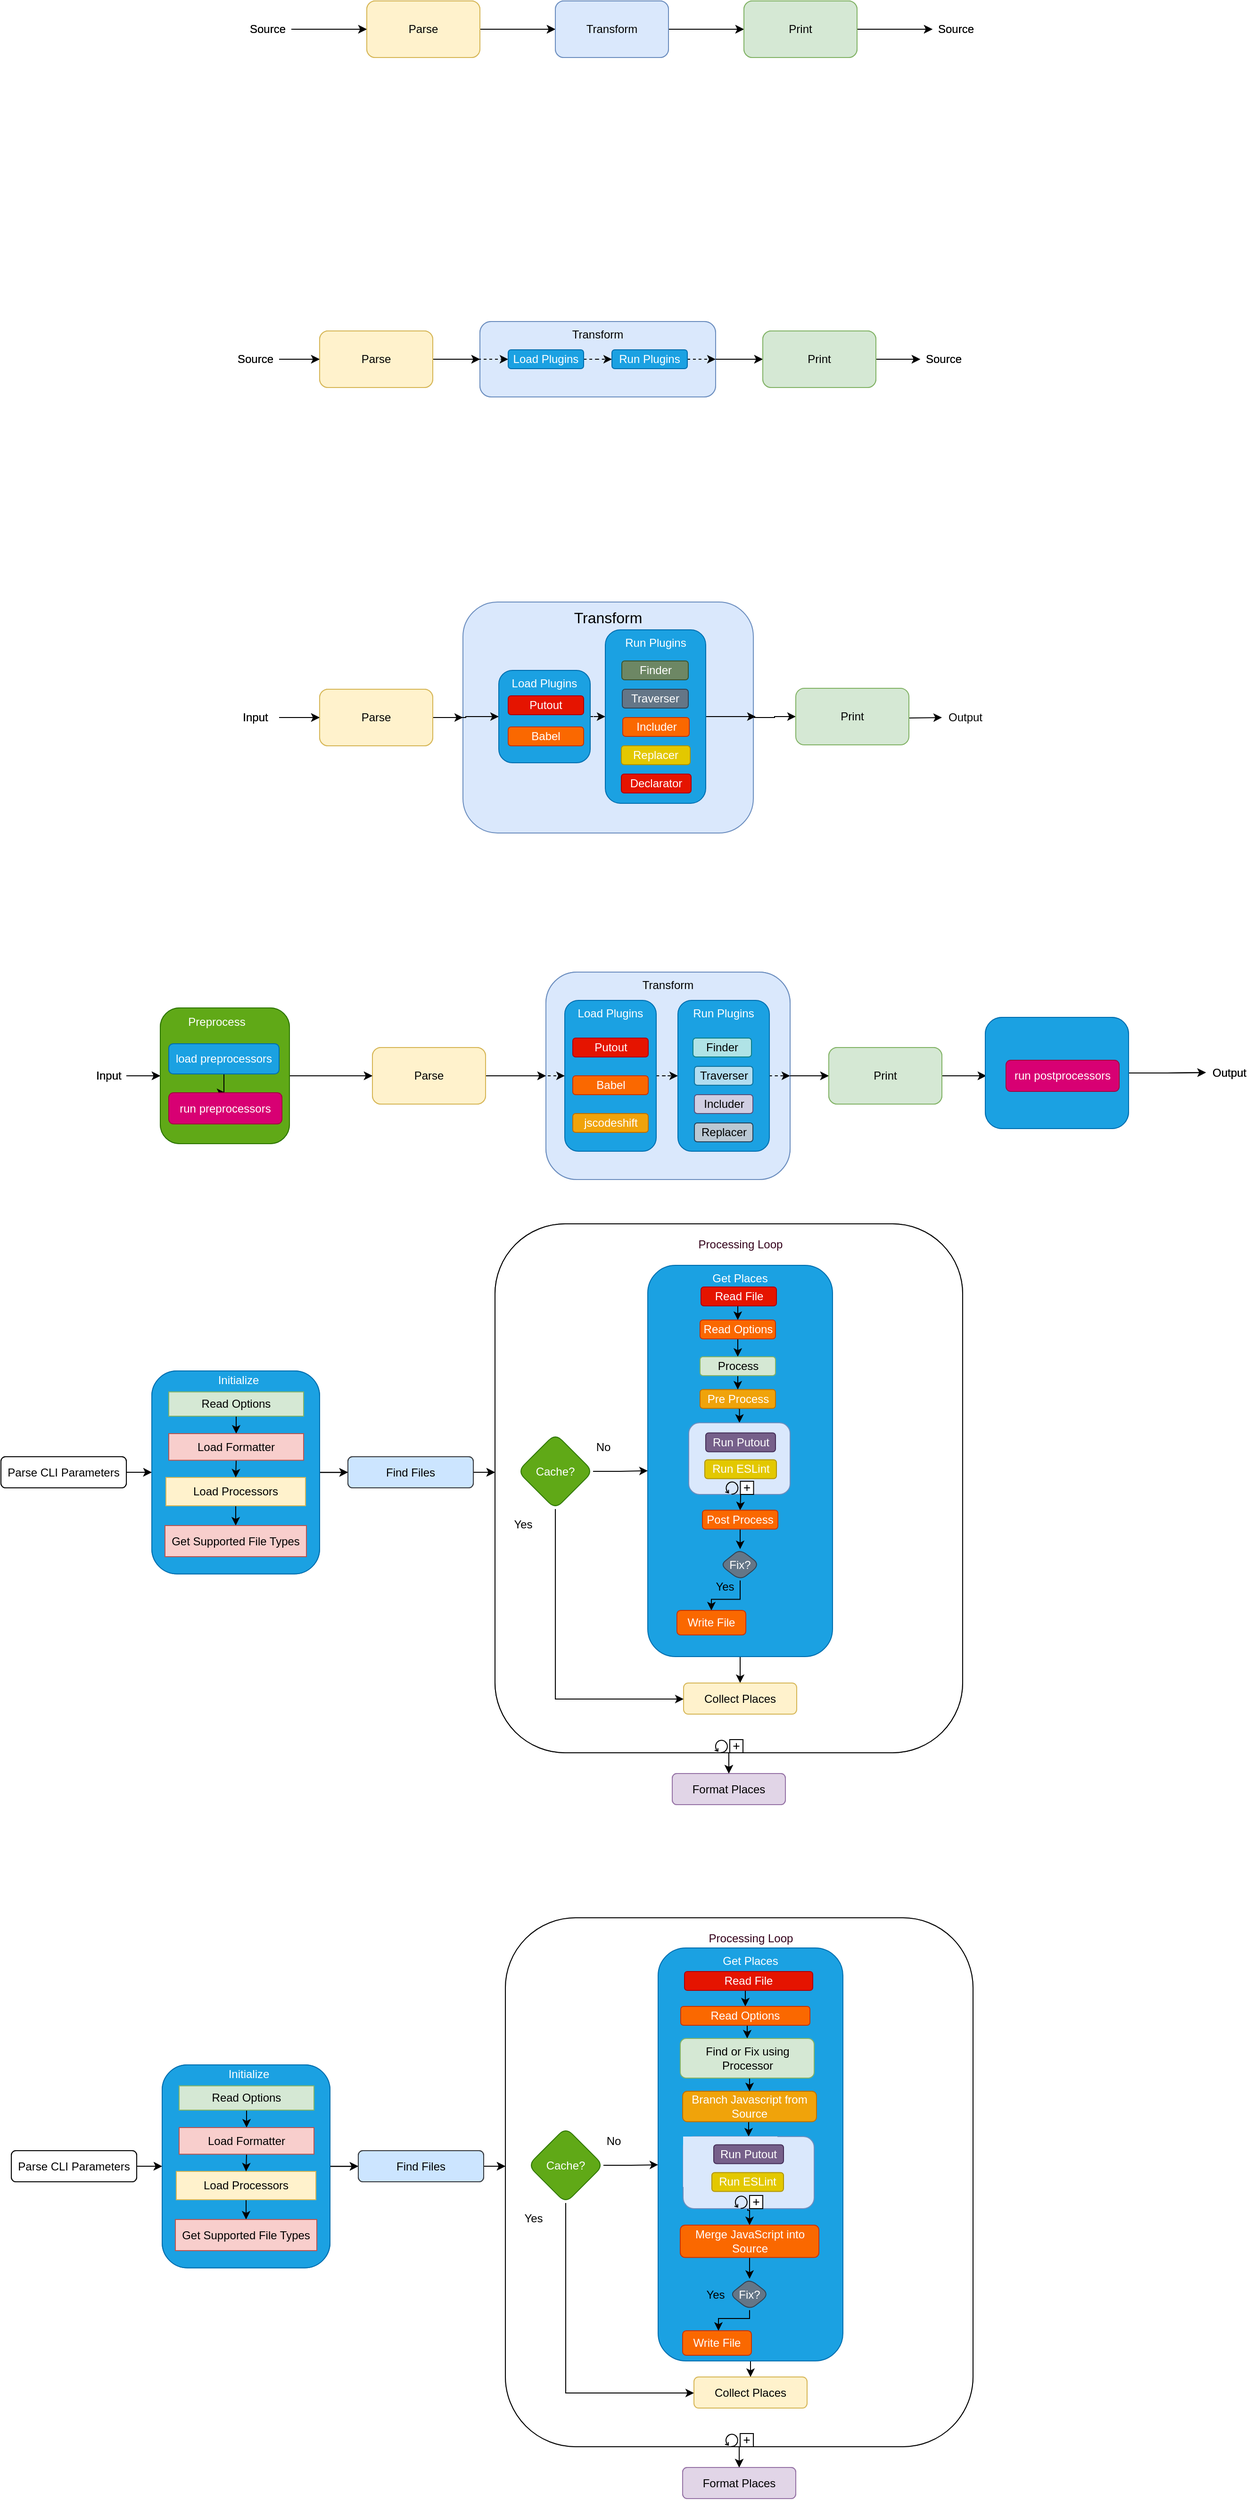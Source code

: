 <mxfile version="21.0.6" type="google"><diagram id="C5RBs43oDa-KdzZeNtuy" name="Page-1"><mxGraphModel grid="0" page="0" gridSize="10" guides="1" tooltips="1" connect="1" arrows="1" fold="1" pageScale="1" pageWidth="827" pageHeight="1169" math="0" shadow="0"><root><mxCell id="WIyWlLk6GJQsqaUBKTNV-0"/><mxCell id="WIyWlLk6GJQsqaUBKTNV-1" parent="WIyWlLk6GJQsqaUBKTNV-0"/><mxCell id="yOJhw4M7AtxS6lOxRJzH-22" value="Looped&#10;Sub-Process" style="html=1;whiteSpace=wrap;rounded=1;dropTarget=0;" vertex="1" parent="WIyWlLk6GJQsqaUBKTNV-1"><mxGeometry x="319" y="1397" width="496" height="561" as="geometry"/></mxCell><mxCell id="yOJhw4M7AtxS6lOxRJzH-23" value="" style="html=1;shape=mxgraph.bpmn.loop;outlineConnect=0;" vertex="1" parent="yOJhw4M7AtxS6lOxRJzH-22"><mxGeometry x="0.5" y="1" width="14" height="14" relative="1" as="geometry"><mxPoint x="-15" y="-14" as="offset"/></mxGeometry></mxCell><mxCell id="yOJhw4M7AtxS6lOxRJzH-24" value="" style="html=1;shape=plus;" vertex="1" parent="yOJhw4M7AtxS6lOxRJzH-22"><mxGeometry x="0.5" y="1" width="14" height="14" relative="1" as="geometry"><mxPoint x="1" y="-14" as="offset"/></mxGeometry></mxCell><mxCell id="iI7eJfgDMzvkmRz1i2HP-25" value="Transform" style="rounded=1;whiteSpace=wrap;html=1;horizontal=1;align=center;fontSize=12;verticalAlign=top;fillColor=#dae8fc;strokeColor=#6c8ebf;" vertex="1" parent="WIyWlLk6GJQsqaUBKTNV-1"><mxGeometry x="303" y="440" width="250" height="80" as="geometry"/></mxCell><mxCell id="iI7eJfgDMzvkmRz1i2HP-14" value="" style="edgeStyle=orthogonalEdgeStyle;rounded=0;orthogonalLoop=1;jettySize=auto;html=1;" edge="1" parent="WIyWlLk6GJQsqaUBKTNV-1" source="iI7eJfgDMzvkmRz1i2HP-12" target="iI7eJfgDMzvkmRz1i2HP-13"><mxGeometry relative="1" as="geometry"/></mxCell><mxCell id="iI7eJfgDMzvkmRz1i2HP-12" value="Parse" style="rounded=1;whiteSpace=wrap;html=1;fillColor=#fff2cc;strokeColor=#d6b656;" vertex="1" parent="WIyWlLk6GJQsqaUBKTNV-1"><mxGeometry x="183" y="100" width="120" height="60" as="geometry"/></mxCell><mxCell id="iI7eJfgDMzvkmRz1i2HP-16" value="" style="edgeStyle=orthogonalEdgeStyle;rounded=0;orthogonalLoop=1;jettySize=auto;html=1;" edge="1" parent="WIyWlLk6GJQsqaUBKTNV-1" source="iI7eJfgDMzvkmRz1i2HP-13" target="iI7eJfgDMzvkmRz1i2HP-15"><mxGeometry relative="1" as="geometry"/></mxCell><mxCell id="iI7eJfgDMzvkmRz1i2HP-13" value="Transform" style="rounded=1;whiteSpace=wrap;html=1;fillColor=#dae8fc;strokeColor=#6c8ebf;" vertex="1" parent="WIyWlLk6GJQsqaUBKTNV-1"><mxGeometry x="383" y="100" width="120" height="60" as="geometry"/></mxCell><mxCell id="iI7eJfgDMzvkmRz1i2HP-18" value="" style="edgeStyle=orthogonalEdgeStyle;rounded=0;orthogonalLoop=1;jettySize=auto;html=1;" edge="1" parent="WIyWlLk6GJQsqaUBKTNV-1" source="iI7eJfgDMzvkmRz1i2HP-15"><mxGeometry relative="1" as="geometry"><mxPoint x="783" y="130" as="targetPoint"/></mxGeometry></mxCell><mxCell id="iI7eJfgDMzvkmRz1i2HP-15" value="Print" style="rounded=1;whiteSpace=wrap;html=1;fillColor=#d5e8d4;strokeColor=#82b366;" vertex="1" parent="WIyWlLk6GJQsqaUBKTNV-1"><mxGeometry x="583" y="100" width="120" height="60" as="geometry"/></mxCell><mxCell id="iI7eJfgDMzvkmRz1i2HP-11" value="" style="edgeStyle=orthogonalEdgeStyle;rounded=0;orthogonalLoop=1;jettySize=auto;html=1;" edge="1" parent="WIyWlLk6GJQsqaUBKTNV-1" source="iI7eJfgDMzvkmRz1i2HP-2"><mxGeometry relative="1" as="geometry"><mxPoint x="183" y="130" as="targetPoint"/></mxGeometry></mxCell><mxCell id="iI7eJfgDMzvkmRz1i2HP-2" value="Source" style="text;html=1;strokeColor=none;fillColor=none;align=center;verticalAlign=middle;whiteSpace=wrap;rounded=0;" vertex="1" parent="WIyWlLk6GJQsqaUBKTNV-1"><mxGeometry x="53" y="120" width="50" height="20" as="geometry"/></mxCell><mxCell id="iI7eJfgDMzvkmRz1i2HP-19" value="Source" style="text;html=1;strokeColor=none;fillColor=none;align=center;verticalAlign=middle;whiteSpace=wrap;rounded=0;" vertex="1" parent="WIyWlLk6GJQsqaUBKTNV-1"><mxGeometry x="783" y="120" width="50" height="20" as="geometry"/></mxCell><mxCell id="iI7eJfgDMzvkmRz1i2HP-22" value="" style="edgeStyle=orthogonalEdgeStyle;orthogonalLoop=1;jettySize=auto;html=1;entryX=0;entryY=0.5;entryDx=0;entryDy=0;rounded=0;dashed=1;" edge="1" parent="WIyWlLk6GJQsqaUBKTNV-1" source="iI7eJfgDMzvkmRz1i2HP-23" target="iI7eJfgDMzvkmRz1i2HP-31"><mxGeometry relative="1" as="geometry"><Array as="points"><mxPoint x="313" y="480"/><mxPoint x="313" y="480"/></Array></mxGeometry></mxCell><mxCell id="iI7eJfgDMzvkmRz1i2HP-39" style="edgeStyle=orthogonalEdgeStyle;rounded=0;orthogonalLoop=1;jettySize=auto;html=1;fontSize=12;" edge="1" parent="WIyWlLk6GJQsqaUBKTNV-1" source="iI7eJfgDMzvkmRz1i2HP-23"><mxGeometry relative="1" as="geometry"><mxPoint x="303" y="480" as="targetPoint"/></mxGeometry></mxCell><mxCell id="iI7eJfgDMzvkmRz1i2HP-23" value="Parse" style="rounded=1;whiteSpace=wrap;html=1;fillColor=#fff2cc;strokeColor=#d6b656;" vertex="1" parent="WIyWlLk6GJQsqaUBKTNV-1"><mxGeometry x="133" y="450" width="120" height="60" as="geometry"/></mxCell><mxCell id="iI7eJfgDMzvkmRz1i2HP-24" value="" style="edgeStyle=orthogonalEdgeStyle;rounded=0;orthogonalLoop=1;jettySize=auto;html=1;" edge="1" parent="WIyWlLk6GJQsqaUBKTNV-1" source="iI7eJfgDMzvkmRz1i2HP-25" target="iI7eJfgDMzvkmRz1i2HP-27"><mxGeometry relative="1" as="geometry"/></mxCell><mxCell id="iI7eJfgDMzvkmRz1i2HP-26" value="" style="edgeStyle=orthogonalEdgeStyle;rounded=0;orthogonalLoop=1;jettySize=auto;html=1;" edge="1" parent="WIyWlLk6GJQsqaUBKTNV-1" source="iI7eJfgDMzvkmRz1i2HP-27"><mxGeometry relative="1" as="geometry"><mxPoint x="770" y="480" as="targetPoint"/></mxGeometry></mxCell><mxCell id="iI7eJfgDMzvkmRz1i2HP-27" value="Print" style="rounded=1;whiteSpace=wrap;html=1;fillColor=#d5e8d4;strokeColor=#82b366;" vertex="1" parent="WIyWlLk6GJQsqaUBKTNV-1"><mxGeometry x="603" y="450" width="120" height="60" as="geometry"/></mxCell><mxCell id="iI7eJfgDMzvkmRz1i2HP-28" value="" style="edgeStyle=orthogonalEdgeStyle;rounded=0;orthogonalLoop=1;jettySize=auto;html=1;" edge="1" parent="WIyWlLk6GJQsqaUBKTNV-1" source="iI7eJfgDMzvkmRz1i2HP-29"><mxGeometry relative="1" as="geometry"><mxPoint x="133" y="480" as="targetPoint"/></mxGeometry></mxCell><mxCell id="iI7eJfgDMzvkmRz1i2HP-29" value="Source" style="text;html=1;strokeColor=none;fillColor=none;align=center;verticalAlign=middle;whiteSpace=wrap;rounded=0;" vertex="1" parent="WIyWlLk6GJQsqaUBKTNV-1"><mxGeometry x="40" y="470" width="50" height="20" as="geometry"/></mxCell><mxCell id="iI7eJfgDMzvkmRz1i2HP-30" value="Source" style="text;html=1;strokeColor=none;fillColor=none;align=center;verticalAlign=middle;whiteSpace=wrap;rounded=0;" vertex="1" parent="WIyWlLk6GJQsqaUBKTNV-1"><mxGeometry x="770" y="470" width="50" height="20" as="geometry"/></mxCell><mxCell id="iI7eJfgDMzvkmRz1i2HP-34" value="" style="edgeStyle=orthogonalEdgeStyle;orthogonalLoop=1;jettySize=auto;html=1;dashed=1;curved=1;" edge="1" parent="WIyWlLk6GJQsqaUBKTNV-1" source="iI7eJfgDMzvkmRz1i2HP-31" target="iI7eJfgDMzvkmRz1i2HP-33"><mxGeometry relative="1" as="geometry"/></mxCell><mxCell id="iI7eJfgDMzvkmRz1i2HP-31" value="Load Plugins" style="rounded=1;whiteSpace=wrap;html=1;fillColor=#1ba1e2;strokeColor=#006EAF;fontColor=#ffffff;" vertex="1" parent="WIyWlLk6GJQsqaUBKTNV-1"><mxGeometry x="333" y="470" width="80" height="20" as="geometry"/></mxCell><mxCell id="iI7eJfgDMzvkmRz1i2HP-40" style="edgeStyle=orthogonalEdgeStyle;curved=1;orthogonalLoop=1;jettySize=auto;html=1;exitX=1;exitY=0.5;exitDx=0;exitDy=0;entryX=1;entryY=0.5;entryDx=0;entryDy=0;dashed=1;fontSize=12;" edge="1" parent="WIyWlLk6GJQsqaUBKTNV-1" source="iI7eJfgDMzvkmRz1i2HP-33" target="iI7eJfgDMzvkmRz1i2HP-25"><mxGeometry relative="1" as="geometry"/></mxCell><mxCell id="iI7eJfgDMzvkmRz1i2HP-33" value="Run Plugins" style="rounded=1;whiteSpace=wrap;html=1;fillColor=#1ba1e2;strokeColor=#006EAF;fontColor=#ffffff;" vertex="1" parent="WIyWlLk6GJQsqaUBKTNV-1"><mxGeometry x="443" y="470" width="80" height="20" as="geometry"/></mxCell><mxCell id="iI7eJfgDMzvkmRz1i2HP-57" value="Parse" style="rounded=1;whiteSpace=wrap;html=1;fillColor=#fff2cc;strokeColor=#d6b656;" vertex="1" parent="WIyWlLk6GJQsqaUBKTNV-1"><mxGeometry x="133" y="830" width="120" height="60" as="geometry"/></mxCell><mxCell id="iI7eJfgDMzvkmRz1i2HP-59" value="" style="edgeStyle=orthogonalEdgeStyle;rounded=0;orthogonalLoop=1;jettySize=auto;html=1;entryX=0;entryY=0.5;entryDx=0;entryDy=0;" edge="1" parent="WIyWlLk6GJQsqaUBKTNV-1" target="iI7eJfgDMzvkmRz1i2HP-63"><mxGeometry relative="1" as="geometry"><mxPoint x="770" y="860" as="targetPoint"/><mxPoint x="723" y="860" as="sourcePoint"/></mxGeometry></mxCell><mxCell id="iI7eJfgDMzvkmRz1i2HP-61" value="" style="edgeStyle=orthogonalEdgeStyle;rounded=0;orthogonalLoop=1;jettySize=auto;html=1;" edge="1" parent="WIyWlLk6GJQsqaUBKTNV-1" source="iI7eJfgDMzvkmRz1i2HP-62"><mxGeometry relative="1" as="geometry"><mxPoint x="133" y="860" as="targetPoint"/></mxGeometry></mxCell><mxCell id="iI7eJfgDMzvkmRz1i2HP-62" value="Input" style="text;html=1;strokeColor=none;fillColor=none;align=center;verticalAlign=middle;whiteSpace=wrap;rounded=0;" vertex="1" parent="WIyWlLk6GJQsqaUBKTNV-1"><mxGeometry x="40" y="850" width="50" height="20" as="geometry"/></mxCell><mxCell id="iI7eJfgDMzvkmRz1i2HP-63" value="Output" style="text;html=1;strokeColor=none;fillColor=none;align=center;verticalAlign=middle;whiteSpace=wrap;rounded=0;" vertex="1" parent="WIyWlLk6GJQsqaUBKTNV-1"><mxGeometry x="793" y="850" width="50" height="20" as="geometry"/></mxCell><mxCell id="iI7eJfgDMzvkmRz1i2HP-64" value="" style="edgeStyle=orthogonalEdgeStyle;orthogonalLoop=1;jettySize=auto;html=1;dashed=1;curved=1;" edge="1" parent="WIyWlLk6GJQsqaUBKTNV-1" target="iI7eJfgDMzvkmRz1i2HP-67"><mxGeometry relative="1" as="geometry"><mxPoint x="420" y="860" as="sourcePoint"/></mxGeometry></mxCell><mxCell id="iI7eJfgDMzvkmRz1i2HP-66" style="edgeStyle=orthogonalEdgeStyle;curved=1;orthogonalLoop=1;jettySize=auto;html=1;exitX=1;exitY=0.5;exitDx=0;exitDy=0;entryX=1;entryY=0.5;entryDx=0;entryDy=0;dashed=1;fontSize=12;" edge="1" parent="WIyWlLk6GJQsqaUBKTNV-1" source="iI7eJfgDMzvkmRz1i2HP-67"><mxGeometry relative="1" as="geometry"><mxPoint x="562" y="860" as="targetPoint"/></mxGeometry></mxCell><mxCell id="iI7eJfgDMzvkmRz1i2HP-67" value="Run Plugins" style="rounded=1;whiteSpace=wrap;html=1;fillColor=#1ba1e2;strokeColor=#006EAF;fontColor=#ffffff;verticalAlign=top;" vertex="1" parent="WIyWlLk6GJQsqaUBKTNV-1"><mxGeometry x="443" y="780" width="97" height="160" as="geometry"/></mxCell><mxCell id="iI7eJfgDMzvkmRz1i2HP-68" value="Putout" style="rounded=1;whiteSpace=wrap;html=1;fontSize=12;align=center;fillColor=#e51400;strokeColor=#B20000;fontColor=#ffffff;" vertex="1" parent="WIyWlLk6GJQsqaUBKTNV-1"><mxGeometry x="331.5" y="820" width="80" height="20" as="geometry"/></mxCell><mxCell id="iI7eJfgDMzvkmRz1i2HP-69" value="Babel" style="rounded=1;whiteSpace=wrap;html=1;fontSize=12;align=center;fillColor=#fa6800;strokeColor=#C73500;fontColor=#ffffff;" vertex="1" parent="WIyWlLk6GJQsqaUBKTNV-1"><mxGeometry x="331.5" y="860" width="80" height="20" as="geometry"/></mxCell><mxCell id="iI7eJfgDMzvkmRz1i2HP-78" value="Finder" style="rounded=1;whiteSpace=wrap;html=1;fontSize=12;align=center;fillColor=#b0e3e6;strokeColor=#0e8088;" vertex="1" parent="WIyWlLk6GJQsqaUBKTNV-1"><mxGeometry x="459" y="820" width="62" height="20" as="geometry"/></mxCell><mxCell id="iI7eJfgDMzvkmRz1i2HP-79" value="Traverser" style="rounded=1;whiteSpace=wrap;html=1;fontSize=12;align=center;fillColor=#b1ddf0;strokeColor=#10739e;" vertex="1" parent="WIyWlLk6GJQsqaUBKTNV-1"><mxGeometry x="460.5" y="850" width="62" height="20" as="geometry"/></mxCell><mxCell id="iI7eJfgDMzvkmRz1i2HP-82" value="Includer&lt;br&gt;" style="rounded=1;whiteSpace=wrap;html=1;fontSize=12;align=center;fillColor=#d0cee2;strokeColor=#56517e;" vertex="1" parent="WIyWlLk6GJQsqaUBKTNV-1"><mxGeometry x="460.5" y="880" width="62" height="20" as="geometry"/></mxCell><mxCell id="iI7eJfgDMzvkmRz1i2HP-85" value="Replacer" style="rounded=1;whiteSpace=wrap;html=1;fontSize=12;align=center;fillColor=#bac8d3;strokeColor=#23445d;" vertex="1" parent="WIyWlLk6GJQsqaUBKTNV-1"><mxGeometry x="460.5" y="910" width="62" height="20" as="geometry"/></mxCell><mxCell id="iI7eJfgDMzvkmRz1i2HP-90" style="edgeStyle=orthogonalEdgeStyle;curved=1;orthogonalLoop=1;jettySize=auto;html=1;exitX=0.5;exitY=1;exitDx=0;exitDy=0;dashed=1;fontSize=12;fillColor=#bac8d3;strokeColor=#23445d;" edge="1" parent="WIyWlLk6GJQsqaUBKTNV-1" source="iI7eJfgDMzvkmRz1i2HP-85" target="iI7eJfgDMzvkmRz1i2HP-85"><mxGeometry relative="1" as="geometry"/></mxCell><mxCell id="0RJxWg47kNCUW_fZaWv2-0" value="Transform" style="rounded=1;whiteSpace=wrap;html=1;horizontal=1;align=center;fontSize=12;verticalAlign=top;fillColor=#dae8fc;strokeColor=#6c8ebf;" vertex="1" parent="WIyWlLk6GJQsqaUBKTNV-1"><mxGeometry x="373" y="1130" width="259" height="220" as="geometry"/></mxCell><mxCell id="0RJxWg47kNCUW_fZaWv2-1" value="" style="edgeStyle=orthogonalEdgeStyle;orthogonalLoop=1;jettySize=auto;html=1;entryX=0;entryY=0.5;entryDx=0;entryDy=0;rounded=0;dashed=1;" edge="1" parent="WIyWlLk6GJQsqaUBKTNV-1" source="0RJxWg47kNCUW_fZaWv2-3" target="0RJxWg47kNCUW_fZaWv2-11"><mxGeometry relative="1" as="geometry"><Array as="points"><mxPoint x="383" y="1240"/><mxPoint x="383" y="1240"/></Array></mxGeometry></mxCell><mxCell id="0RJxWg47kNCUW_fZaWv2-2" style="edgeStyle=orthogonalEdgeStyle;rounded=0;orthogonalLoop=1;jettySize=auto;html=1;fontSize=12;" edge="1" parent="WIyWlLk6GJQsqaUBKTNV-1" source="0RJxWg47kNCUW_fZaWv2-3"><mxGeometry relative="1" as="geometry"><mxPoint x="373" y="1240" as="targetPoint"/></mxGeometry></mxCell><mxCell id="0RJxWg47kNCUW_fZaWv2-3" value="Parse" style="rounded=1;whiteSpace=wrap;html=1;fillColor=#fff2cc;strokeColor=#d6b656;" vertex="1" parent="WIyWlLk6GJQsqaUBKTNV-1"><mxGeometry x="189" y="1210" width="120" height="60" as="geometry"/></mxCell><mxCell id="0RJxWg47kNCUW_fZaWv2-4" value="" style="edgeStyle=orthogonalEdgeStyle;rounded=0;orthogonalLoop=1;jettySize=auto;html=1;" edge="1" parent="WIyWlLk6GJQsqaUBKTNV-1" source="0RJxWg47kNCUW_fZaWv2-0" target="0RJxWg47kNCUW_fZaWv2-6"><mxGeometry relative="1" as="geometry"/></mxCell><mxCell id="0RJxWg47kNCUW_fZaWv2-5" value="" style="edgeStyle=orthogonalEdgeStyle;rounded=0;orthogonalLoop=1;jettySize=auto;html=1;" edge="1" parent="WIyWlLk6GJQsqaUBKTNV-1" source="0RJxWg47kNCUW_fZaWv2-6"><mxGeometry relative="1" as="geometry"><mxPoint x="840" y="1240" as="targetPoint"/></mxGeometry></mxCell><mxCell id="0RJxWg47kNCUW_fZaWv2-6" value="Print" style="rounded=1;whiteSpace=wrap;html=1;fillColor=#d5e8d4;strokeColor=#82b366;" vertex="1" parent="WIyWlLk6GJQsqaUBKTNV-1"><mxGeometry x="673" y="1210" width="120" height="60" as="geometry"/></mxCell><mxCell id="0RJxWg47kNCUW_fZaWv2-26" value="" style="edgeStyle=orthogonalEdgeStyle;rounded=0;orthogonalLoop=1;jettySize=auto;html=1;" edge="1" parent="WIyWlLk6GJQsqaUBKTNV-1" source="0RJxWg47kNCUW_fZaWv2-8" target="0RJxWg47kNCUW_fZaWv2-23"><mxGeometry relative="1" as="geometry"/></mxCell><mxCell id="0RJxWg47kNCUW_fZaWv2-8" value="Input" style="text;html=1;strokeColor=none;fillColor=none;align=center;verticalAlign=middle;whiteSpace=wrap;rounded=0;" vertex="1" parent="WIyWlLk6GJQsqaUBKTNV-1"><mxGeometry x="-109" y="1230" width="37" height="20" as="geometry"/></mxCell><mxCell id="0RJxWg47kNCUW_fZaWv2-9" value="Output" style="text;html=1;strokeColor=none;fillColor=none;align=center;verticalAlign=middle;whiteSpace=wrap;rounded=0;" vertex="1" parent="WIyWlLk6GJQsqaUBKTNV-1"><mxGeometry x="1073" y="1226.5" width="50" height="20" as="geometry"/></mxCell><mxCell id="0RJxWg47kNCUW_fZaWv2-10" value="" style="edgeStyle=orthogonalEdgeStyle;orthogonalLoop=1;jettySize=auto;html=1;dashed=1;curved=1;" edge="1" parent="WIyWlLk6GJQsqaUBKTNV-1" source="0RJxWg47kNCUW_fZaWv2-11" target="0RJxWg47kNCUW_fZaWv2-13"><mxGeometry relative="1" as="geometry"/></mxCell><mxCell id="0RJxWg47kNCUW_fZaWv2-11" value="Load Plugins" style="rounded=1;whiteSpace=wrap;html=1;fillColor=#1ba1e2;strokeColor=#006EAF;fontColor=#ffffff;verticalAlign=top;" vertex="1" parent="WIyWlLk6GJQsqaUBKTNV-1"><mxGeometry x="393" y="1160" width="97" height="160" as="geometry"/></mxCell><mxCell id="0RJxWg47kNCUW_fZaWv2-12" style="edgeStyle=orthogonalEdgeStyle;curved=1;orthogonalLoop=1;jettySize=auto;html=1;exitX=1;exitY=0.5;exitDx=0;exitDy=0;entryX=1;entryY=0.5;entryDx=0;entryDy=0;dashed=1;fontSize=12;" edge="1" parent="WIyWlLk6GJQsqaUBKTNV-1" source="0RJxWg47kNCUW_fZaWv2-13" target="0RJxWg47kNCUW_fZaWv2-0"><mxGeometry relative="1" as="geometry"/></mxCell><mxCell id="0RJxWg47kNCUW_fZaWv2-13" value="Run Plugins" style="rounded=1;whiteSpace=wrap;html=1;fillColor=#1ba1e2;strokeColor=#006EAF;fontColor=#ffffff;verticalAlign=top;" vertex="1" parent="WIyWlLk6GJQsqaUBKTNV-1"><mxGeometry x="513" y="1160" width="97" height="160" as="geometry"/></mxCell><mxCell id="0RJxWg47kNCUW_fZaWv2-14" value="Putout" style="rounded=1;whiteSpace=wrap;html=1;fontSize=12;align=center;fillColor=#e51400;strokeColor=#B20000;fontColor=#ffffff;" vertex="1" parent="WIyWlLk6GJQsqaUBKTNV-1"><mxGeometry x="401.5" y="1200" width="80" height="20" as="geometry"/></mxCell><mxCell id="0RJxWg47kNCUW_fZaWv2-15" value="Babel" style="rounded=1;whiteSpace=wrap;html=1;fontSize=12;align=center;fillColor=#fa6800;strokeColor=#C73500;fontColor=#ffffff;" vertex="1" parent="WIyWlLk6GJQsqaUBKTNV-1"><mxGeometry x="401.5" y="1240" width="80" height="20" as="geometry"/></mxCell><mxCell id="0RJxWg47kNCUW_fZaWv2-16" value="jscodeshift" style="rounded=1;whiteSpace=wrap;html=1;fontSize=12;align=center;fillColor=#f0a30a;strokeColor=#BD7000;fontColor=#ffffff;" vertex="1" parent="WIyWlLk6GJQsqaUBKTNV-1"><mxGeometry x="401.5" y="1280" width="80" height="20" as="geometry"/></mxCell><mxCell id="0RJxWg47kNCUW_fZaWv2-17" value="Finder" style="rounded=1;whiteSpace=wrap;html=1;fontSize=12;align=center;fillColor=#b0e3e6;strokeColor=#0e8088;" vertex="1" parent="WIyWlLk6GJQsqaUBKTNV-1"><mxGeometry x="529" y="1200" width="62" height="20" as="geometry"/></mxCell><mxCell id="0RJxWg47kNCUW_fZaWv2-18" value="Traverser" style="rounded=1;whiteSpace=wrap;html=1;fontSize=12;align=center;fillColor=#b1ddf0;strokeColor=#10739e;" vertex="1" parent="WIyWlLk6GJQsqaUBKTNV-1"><mxGeometry x="530.5" y="1230" width="62" height="20" as="geometry"/></mxCell><mxCell id="0RJxWg47kNCUW_fZaWv2-19" value="Includer&lt;br&gt;" style="rounded=1;whiteSpace=wrap;html=1;fontSize=12;align=center;fillColor=#d0cee2;strokeColor=#56517e;" vertex="1" parent="WIyWlLk6GJQsqaUBKTNV-1"><mxGeometry x="530.5" y="1260" width="62" height="20" as="geometry"/></mxCell><mxCell id="0RJxWg47kNCUW_fZaWv2-20" value="Replacer" style="rounded=1;whiteSpace=wrap;html=1;fontSize=12;align=center;fillColor=#bac8d3;strokeColor=#23445d;" vertex="1" parent="WIyWlLk6GJQsqaUBKTNV-1"><mxGeometry x="530.5" y="1290" width="62" height="20" as="geometry"/></mxCell><mxCell id="0RJxWg47kNCUW_fZaWv2-21" style="edgeStyle=orthogonalEdgeStyle;curved=1;orthogonalLoop=1;jettySize=auto;html=1;exitX=0.5;exitY=1;exitDx=0;exitDy=0;dashed=1;fontSize=12;fillColor=#bac8d3;strokeColor=#23445d;" edge="1" parent="WIyWlLk6GJQsqaUBKTNV-1" source="0RJxWg47kNCUW_fZaWv2-20" target="0RJxWg47kNCUW_fZaWv2-20"><mxGeometry relative="1" as="geometry"/></mxCell><mxCell id="0RJxWg47kNCUW_fZaWv2-25" value="" style="edgeStyle=orthogonalEdgeStyle;rounded=0;orthogonalLoop=1;jettySize=auto;html=1;" edge="1" parent="WIyWlLk6GJQsqaUBKTNV-1" source="0RJxWg47kNCUW_fZaWv2-23" target="0RJxWg47kNCUW_fZaWv2-3"><mxGeometry relative="1" as="geometry"/></mxCell><mxCell id="0RJxWg47kNCUW_fZaWv2-23" value="" style="rounded=1;whiteSpace=wrap;html=1;fillColor=#60a917;strokeColor=#2D7600;fontColor=#ffffff;" vertex="1" parent="WIyWlLk6GJQsqaUBKTNV-1"><mxGeometry x="-36" y="1168" width="137" height="144" as="geometry"/></mxCell><mxCell id="0RJxWg47kNCUW_fZaWv2-36" value="" style="edgeStyle=orthogonalEdgeStyle;rounded=0;orthogonalLoop=1;jettySize=auto;html=1;fontColor=#FFFFFF;" edge="1" parent="WIyWlLk6GJQsqaUBKTNV-1" source="0RJxWg47kNCUW_fZaWv2-27" target="0RJxWg47kNCUW_fZaWv2-9"><mxGeometry relative="1" as="geometry"/></mxCell><mxCell id="0RJxWg47kNCUW_fZaWv2-27" value="" style="rounded=1;whiteSpace=wrap;html=1;fillColor=#1ba1e2;strokeColor=#006EAF;fontColor=#ffffff;" vertex="1" parent="WIyWlLk6GJQsqaUBKTNV-1"><mxGeometry x="839" y="1178" width="152" height="118" as="geometry"/></mxCell><mxCell id="0RJxWg47kNCUW_fZaWv2-28" value="Preprocess" style="text;html=1;align=center;verticalAlign=middle;whiteSpace=wrap;rounded=0;fontColor=#FFFFFF;" vertex="1" parent="WIyWlLk6GJQsqaUBKTNV-1"><mxGeometry x="4" y="1173" width="40" height="20" as="geometry"/></mxCell><mxCell id="0RJxWg47kNCUW_fZaWv2-32" value="" style="edgeStyle=orthogonalEdgeStyle;rounded=0;orthogonalLoop=1;jettySize=auto;html=1;fontColor=#FFFFFF;" edge="1" parent="WIyWlLk6GJQsqaUBKTNV-1" source="0RJxWg47kNCUW_fZaWv2-30" target="0RJxWg47kNCUW_fZaWv2-31"><mxGeometry relative="1" as="geometry"/></mxCell><mxCell id="0RJxWg47kNCUW_fZaWv2-30" value="load preprocessors" style="rounded=1;whiteSpace=wrap;html=1;fontColor=#ffffff;fillColor=#1ba1e2;strokeColor=#006EAF;" vertex="1" parent="WIyWlLk6GJQsqaUBKTNV-1"><mxGeometry x="-27" y="1206" width="117" height="32" as="geometry"/></mxCell><mxCell id="0RJxWg47kNCUW_fZaWv2-31" value="run preprocessors" style="rounded=1;whiteSpace=wrap;html=1;fontColor=#ffffff;fillColor=#d80073;strokeColor=#A50040;" vertex="1" parent="WIyWlLk6GJQsqaUBKTNV-1"><mxGeometry x="-27" y="1258" width="120" height="33" as="geometry"/></mxCell><mxCell id="0RJxWg47kNCUW_fZaWv2-33" value="run postprocessors" style="rounded=1;whiteSpace=wrap;html=1;fontColor=#ffffff;fillColor=#d80073;strokeColor=#A50040;" vertex="1" parent="WIyWlLk6GJQsqaUBKTNV-1"><mxGeometry x="861" y="1223.5" width="120" height="33" as="geometry"/></mxCell><mxCell id="0RJxWg47kNCUW_fZaWv2-34" value="Postprocess" style="text;html=1;align=center;verticalAlign=middle;whiteSpace=wrap;rounded=0;fontColor=#FFFFFF;" vertex="1" parent="WIyWlLk6GJQsqaUBKTNV-1"><mxGeometry x="895" y="1132" width="40" height="32" as="geometry"/></mxCell><mxCell id="RBXUs7-qOL06eS5m6PMd-102" style="edgeStyle=orthogonalEdgeStyle;rounded=0;orthogonalLoop=1;jettySize=auto;html=1;entryX=0.5;entryY=0;entryDx=0;entryDy=0;" edge="1" parent="WIyWlLk6GJQsqaUBKTNV-1" source="RBXUs7-qOL06eS5m6PMd-10" target="RBXUs7-qOL06eS5m6PMd-58"><mxGeometry relative="1" as="geometry"/></mxCell><mxCell id="RBXUs7-qOL06eS5m6PMd-10" value="Get Places" style="rounded=1;whiteSpace=wrap;html=1;fillColor=#1ba1e2;strokeColor=#006EAF;fontColor=#ffffff;verticalAlign=top;" vertex="1" parent="WIyWlLk6GJQsqaUBKTNV-1"><mxGeometry x="481" y="1441" width="196" height="415" as="geometry"/></mxCell><mxCell id="q3A-zMyho0Xnm1US040w-4" style="edgeStyle=orthogonalEdgeStyle;rounded=0;orthogonalLoop=1;jettySize=auto;html=1;exitX=0.5;exitY=1;exitDx=0;exitDy=0;entryX=0.5;entryY=0;entryDx=0;entryDy=0;" edge="1" parent="WIyWlLk6GJQsqaUBKTNV-1" source="RBXUs7-qOL06eS5m6PMd-13" target="RBXUs7-qOL06eS5m6PMd-14"><mxGeometry relative="1" as="geometry"/></mxCell><mxCell id="RBXUs7-qOL06eS5m6PMd-13" value="Read File" style="rounded=1;whiteSpace=wrap;html=1;fontSize=12;align=center;fillColor=#e51400;strokeColor=#B20000;fontColor=#ffffff;" vertex="1" parent="WIyWlLk6GJQsqaUBKTNV-1"><mxGeometry x="537.5" y="1464" width="80" height="20" as="geometry"/></mxCell><mxCell id="q3A-zMyho0Xnm1US040w-5" style="edgeStyle=orthogonalEdgeStyle;rounded=0;orthogonalLoop=1;jettySize=auto;html=1;exitX=0.5;exitY=1;exitDx=0;exitDy=0;entryX=0.5;entryY=0;entryDx=0;entryDy=0;" edge="1" parent="WIyWlLk6GJQsqaUBKTNV-1" source="RBXUs7-qOL06eS5m6PMd-14" target="q3A-zMyho0Xnm1US040w-0"><mxGeometry relative="1" as="geometry"/></mxCell><mxCell id="RBXUs7-qOL06eS5m6PMd-14" value="Read Options" style="rounded=1;whiteSpace=wrap;html=1;fontSize=12;align=center;fillColor=#fa6800;strokeColor=#C73500;fontColor=#ffffff;" vertex="1" parent="WIyWlLk6GJQsqaUBKTNV-1"><mxGeometry x="536.5" y="1499" width="80" height="20" as="geometry"/></mxCell><mxCell id="yOJhw4M7AtxS6lOxRJzH-34" style="edgeStyle=orthogonalEdgeStyle;rounded=0;orthogonalLoop=1;jettySize=auto;html=1;exitX=1;exitY=0.5;exitDx=0;exitDy=0;entryX=0;entryY=0.469;entryDx=0;entryDy=0;entryPerimeter=0;fontColor=#33001A;" edge="1" parent="WIyWlLk6GJQsqaUBKTNV-1" source="RBXUs7-qOL06eS5m6PMd-29" target="yOJhw4M7AtxS6lOxRJzH-22"><mxGeometry relative="1" as="geometry"/></mxCell><mxCell id="RBXUs7-qOL06eS5m6PMd-29" value="Find Files" style="rounded=1;whiteSpace=wrap;html=1;fillColor=#cce5ff;strokeColor=#36393d;" vertex="1" parent="WIyWlLk6GJQsqaUBKTNV-1"><mxGeometry x="163" y="1644" width="133" height="33" as="geometry"/></mxCell><mxCell id="RBXUs7-qOL06eS5m6PMd-58" value="Collect Places" style="rounded=1;whiteSpace=wrap;html=1;fillColor=#fff2cc;strokeColor=#d6b656;" vertex="1" parent="WIyWlLk6GJQsqaUBKTNV-1"><mxGeometry x="519" y="1884" width="120" height="33" as="geometry"/></mxCell><mxCell id="413IZtx68Vwm8gCDkr8L-19" style="edgeStyle=orthogonalEdgeStyle;rounded=0;orthogonalLoop=1;jettySize=auto;html=1;exitX=0.5;exitY=1;exitDx=0;exitDy=0;entryX=0.5;entryY=0;entryDx=0;entryDy=0;" edge="1" parent="WIyWlLk6GJQsqaUBKTNV-1" source="RBXUs7-qOL06eS5m6PMd-64" target="413IZtx68Vwm8gCDkr8L-8"><mxGeometry relative="1" as="geometry"/></mxCell><mxCell id="RBXUs7-qOL06eS5m6PMd-64" value="Pre Process" style="rounded=1;whiteSpace=wrap;html=1;fontSize=12;align=center;fillColor=#f0a30a;strokeColor=#BD7000;fontColor=#ffffff;" vertex="1" parent="WIyWlLk6GJQsqaUBKTNV-1"><mxGeometry x="536.5" y="1572.75" width="80" height="20" as="geometry"/></mxCell><mxCell id="RBXUs7-qOL06eS5m6PMd-71" value="" style="edgeStyle=orthogonalEdgeStyle;rounded=0;orthogonalLoop=1;jettySize=auto;html=1;" edge="1" parent="WIyWlLk6GJQsqaUBKTNV-1" source="RBXUs7-qOL06eS5m6PMd-67" target="RBXUs7-qOL06eS5m6PMd-70"><mxGeometry relative="1" as="geometry"/></mxCell><mxCell id="RBXUs7-qOL06eS5m6PMd-73" value="" style="edgeStyle=orthogonalEdgeStyle;rounded=0;orthogonalLoop=1;jettySize=auto;html=1;" edge="1" parent="WIyWlLk6GJQsqaUBKTNV-1" source="RBXUs7-qOL06eS5m6PMd-70" target="RBXUs7-qOL06eS5m6PMd-72"><mxGeometry relative="1" as="geometry"/></mxCell><mxCell id="413IZtx68Vwm8gCDkr8L-20" style="edgeStyle=orthogonalEdgeStyle;rounded=0;orthogonalLoop=1;jettySize=auto;html=1;exitX=0.5;exitY=1;exitDx=0;exitDy=0;" edge="1" parent="WIyWlLk6GJQsqaUBKTNV-1" source="RBXUs7-qOL06eS5m6PMd-72" target="RBXUs7-qOL06eS5m6PMd-77"><mxGeometry relative="1" as="geometry"/></mxCell><mxCell id="RBXUs7-qOL06eS5m6PMd-72" value="&lt;span&gt;Post Process&lt;/span&gt;" style="rounded=1;whiteSpace=wrap;html=1;fontSize=12;align=center;fillColor=#fa6800;strokeColor=#C73500;fontColor=#ffffff;" vertex="1" parent="WIyWlLk6GJQsqaUBKTNV-1"><mxGeometry x="539" y="1700.75" width="80" height="20" as="geometry"/></mxCell><mxCell id="RBXUs7-qOL06eS5m6PMd-82" value="" style="edgeStyle=orthogonalEdgeStyle;rounded=0;orthogonalLoop=1;jettySize=auto;html=1;" edge="1" parent="WIyWlLk6GJQsqaUBKTNV-1" source="RBXUs7-qOL06eS5m6PMd-77" target="RBXUs7-qOL06eS5m6PMd-81"><mxGeometry relative="1" as="geometry"/></mxCell><mxCell id="RBXUs7-qOL06eS5m6PMd-77" value="Fix?" style="rhombus;whiteSpace=wrap;html=1;rounded=1;fontColor=#ffffff;strokeColor=#314354;fillColor=#647687;" vertex="1" parent="WIyWlLk6GJQsqaUBKTNV-1"><mxGeometry x="558" y="1742" width="42" height="33.25" as="geometry"/></mxCell><mxCell id="RBXUs7-qOL06eS5m6PMd-81" value="Write File" style="whiteSpace=wrap;html=1;rounded=1;fontColor=#ffffff;strokeColor=#C73500;fillColor=#fa6800;" vertex="1" parent="WIyWlLk6GJQsqaUBKTNV-1"><mxGeometry x="512" y="1807" width="73" height="26" as="geometry"/></mxCell><mxCell id="413IZtx68Vwm8gCDkr8L-6" value="" style="edgeStyle=orthogonalEdgeStyle;rounded=0;orthogonalLoop=1;jettySize=auto;html=1;entryX=0;entryY=0.5;entryDx=0;entryDy=0;" edge="1" parent="WIyWlLk6GJQsqaUBKTNV-1" source="RBXUs7-qOL06eS5m6PMd-91" target="yOJhw4M7AtxS6lOxRJzH-0"><mxGeometry relative="1" as="geometry"><mxPoint x="-47" y="1661" as="targetPoint"/></mxGeometry></mxCell><mxCell id="RBXUs7-qOL06eS5m6PMd-91" value="Parse CLI Parameters" style="rounded=1;whiteSpace=wrap;html=1;" vertex="1" parent="WIyWlLk6GJQsqaUBKTNV-1"><mxGeometry x="-205" y="1644" width="133" height="33" as="geometry"/></mxCell><mxCell id="RBXUs7-qOL06eS5m6PMd-98" style="edgeStyle=orthogonalEdgeStyle;rounded=0;orthogonalLoop=1;jettySize=auto;html=1;exitX=0.5;exitY=1;exitDx=0;exitDy=0;" edge="1" parent="WIyWlLk6GJQsqaUBKTNV-1" source="RBXUs7-qOL06eS5m6PMd-94" target="RBXUs7-qOL06eS5m6PMd-58"><mxGeometry relative="1" as="geometry"><Array as="points"><mxPoint x="383" y="1901"/></Array><mxPoint x="383" y="1731" as="sourcePoint"/></mxGeometry></mxCell><mxCell id="HwJaCkf6bgc6P7jehlVH-1" style="edgeStyle=orthogonalEdgeStyle;rounded=0;orthogonalLoop=1;jettySize=auto;html=1;exitX=1;exitY=0.5;exitDx=0;exitDy=0;entryX=0;entryY=0.525;entryDx=0;entryDy=0;entryPerimeter=0;" edge="1" parent="WIyWlLk6GJQsqaUBKTNV-1" source="RBXUs7-qOL06eS5m6PMd-94" target="RBXUs7-qOL06eS5m6PMd-10"><mxGeometry relative="1" as="geometry"/></mxCell><mxCell id="RBXUs7-qOL06eS5m6PMd-94" value="Cache?" style="rhombus;whiteSpace=wrap;html=1;rounded=1;strokeColor=#2D7600;fillColor=#60a917;fontColor=#ffffff;" vertex="1" parent="WIyWlLk6GJQsqaUBKTNV-1"><mxGeometry x="343" y="1619.5" width="80" height="80" as="geometry"/></mxCell><mxCell id="RBXUs7-qOL06eS5m6PMd-99" value="No" style="text;html=1;strokeColor=none;fillColor=none;align=center;verticalAlign=middle;whiteSpace=wrap;rounded=0;" vertex="1" parent="WIyWlLk6GJQsqaUBKTNV-1"><mxGeometry x="414" y="1624" width="40" height="20" as="geometry"/></mxCell><mxCell id="RBXUs7-qOL06eS5m6PMd-101" value="Yes" style="text;html=1;strokeColor=none;fillColor=none;align=center;verticalAlign=middle;whiteSpace=wrap;rounded=0;" vertex="1" parent="WIyWlLk6GJQsqaUBKTNV-1"><mxGeometry x="543" y="1772" width="40" height="20" as="geometry"/></mxCell><mxCell id="yOJhw4M7AtxS6lOxRJzH-17" style="edgeStyle=orthogonalEdgeStyle;rounded=0;orthogonalLoop=1;jettySize=auto;html=1;exitX=1;exitY=0.5;exitDx=0;exitDy=0;fontColor=#FFFFFF;" edge="1" parent="WIyWlLk6GJQsqaUBKTNV-1" source="yOJhw4M7AtxS6lOxRJzH-0" target="RBXUs7-qOL06eS5m6PMd-29"><mxGeometry relative="1" as="geometry"/></mxCell><mxCell id="yOJhw4M7AtxS6lOxRJzH-0" value="" style="rounded=1;whiteSpace=wrap;html=1;fontColor=#ffffff;fillColor=#1ba1e2;strokeColor=#006EAF;" vertex="1" parent="WIyWlLk6GJQsqaUBKTNV-1"><mxGeometry x="-45" y="1553" width="178" height="215.25" as="geometry"/></mxCell><mxCell id="yOJhw4M7AtxS6lOxRJzH-3" value="Initialize" style="text;html=1;align=center;verticalAlign=middle;whiteSpace=wrap;rounded=0;fontColor=#FFFFFF;" vertex="1" parent="WIyWlLk6GJQsqaUBKTNV-1"><mxGeometry x="-9" y="1552.75" width="112" height="20" as="geometry"/></mxCell><mxCell id="yOJhw4M7AtxS6lOxRJzH-9" style="edgeStyle=orthogonalEdgeStyle;rounded=0;orthogonalLoop=1;jettySize=auto;html=1;exitX=0.5;exitY=1;exitDx=0;exitDy=0;fontColor=#FFFFFF;" edge="1" parent="WIyWlLk6GJQsqaUBKTNV-1" source="yOJhw4M7AtxS6lOxRJzH-5" target="yOJhw4M7AtxS6lOxRJzH-6"><mxGeometry relative="1" as="geometry"/></mxCell><mxCell id="yOJhw4M7AtxS6lOxRJzH-5" value="Load Processors" style="rounded=0;whiteSpace=wrap;html=1;fillColor=#fff2cc;strokeColor=#d6b656;" vertex="1" parent="WIyWlLk6GJQsqaUBKTNV-1"><mxGeometry x="-30" y="1666" width="148" height="30" as="geometry"/></mxCell><mxCell id="yOJhw4M7AtxS6lOxRJzH-6" value="Get Supported File Types" style="rounded=0;whiteSpace=wrap;html=1;fillColor=#f8cecc;strokeColor=#b85450;" vertex="1" parent="WIyWlLk6GJQsqaUBKTNV-1"><mxGeometry x="-31" y="1717" width="150" height="33" as="geometry"/></mxCell><mxCell id="413IZtx68Vwm8gCDkr8L-24" style="edgeStyle=orthogonalEdgeStyle;rounded=0;orthogonalLoop=1;jettySize=auto;html=1;exitX=0.5;exitY=1;exitDx=0;exitDy=0;entryX=0.5;entryY=0;entryDx=0;entryDy=0;" edge="1" parent="WIyWlLk6GJQsqaUBKTNV-1" source="yOJhw4M7AtxS6lOxRJzH-11" target="413IZtx68Vwm8gCDkr8L-21"><mxGeometry relative="1" as="geometry"/></mxCell><mxCell id="yOJhw4M7AtxS6lOxRJzH-11" value="Read Options" style="rounded=0;whiteSpace=wrap;html=1;fillColor=#d5e8d4;strokeColor=#82b366;" vertex="1" parent="WIyWlLk6GJQsqaUBKTNV-1"><mxGeometry x="-27" y="1575.25" width="143" height="25.75" as="geometry"/></mxCell><mxCell id="yOJhw4M7AtxS6lOxRJzH-28" value="Processing Loop" style="text;html=1;strokeColor=none;fillColor=none;align=center;verticalAlign=middle;whiteSpace=wrap;rounded=0;fontColor=#33001A;" vertex="1" parent="WIyWlLk6GJQsqaUBKTNV-1"><mxGeometry x="517.5" y="1409" width="123" height="20" as="geometry"/></mxCell><mxCell id="yOJhw4M7AtxS6lOxRJzH-30" value="Format Places" style="rounded=1;whiteSpace=wrap;html=1;fillColor=#e1d5e7;strokeColor=#9673a6;" vertex="1" parent="WIyWlLk6GJQsqaUBKTNV-1"><mxGeometry x="507" y="1980" width="120" height="33" as="geometry"/></mxCell><mxCell id="413IZtx68Vwm8gCDkr8L-7" style="edgeStyle=orthogonalEdgeStyle;rounded=0;orthogonalLoop=1;jettySize=auto;html=1;exitX=0.5;exitY=1;exitDx=0;exitDy=0;fontColor=#33001A;" edge="1" parent="WIyWlLk6GJQsqaUBKTNV-1" source="yOJhw4M7AtxS6lOxRJzH-22" target="yOJhw4M7AtxS6lOxRJzH-30"><mxGeometry relative="1" as="geometry"><mxPoint x="567" y="2036" as="targetPoint"/><mxPoint x="567" y="1958" as="sourcePoint"/></mxGeometry></mxCell><mxCell id="413IZtx68Vwm8gCDkr8L-8" value="Looped&#10;Sub-Process" style="html=1;whiteSpace=wrap;rounded=1;dropTarget=0;fillColor=#dae8fc;strokeColor=#6c8ebf;" vertex="1" parent="WIyWlLk6GJQsqaUBKTNV-1"><mxGeometry x="524.5" y="1608" width="107.5" height="76" as="geometry"/></mxCell><mxCell id="413IZtx68Vwm8gCDkr8L-9" value="" style="html=1;shape=mxgraph.bpmn.loop;outlineConnect=0;" vertex="1" parent="413IZtx68Vwm8gCDkr8L-8"><mxGeometry x="0.5" y="1" width="14" height="14" relative="1" as="geometry"><mxPoint x="-15" y="-14" as="offset"/></mxGeometry></mxCell><mxCell id="413IZtx68Vwm8gCDkr8L-10" value="" style="html=1;shape=plus;" vertex="1" parent="413IZtx68Vwm8gCDkr8L-8"><mxGeometry x="0.5" y="1" width="14" height="14" relative="1" as="geometry"><mxPoint x="1" y="-14" as="offset"/></mxGeometry></mxCell><mxCell id="413IZtx68Vwm8gCDkr8L-17" value="" style="rounded=0;whiteSpace=wrap;html=1;fillColor=#dae8fc;strokeColor=none;" vertex="1" parent="WIyWlLk6GJQsqaUBKTNV-1"><mxGeometry x="529" y="1614.5" width="79" height="39" as="geometry"/></mxCell><mxCell id="RBXUs7-qOL06eS5m6PMd-70" value="Run ESLint" style="rounded=1;whiteSpace=wrap;html=1;fontSize=12;align=center;fillColor=#e3c800;strokeColor=#B09500;fontColor=#ffffff;" vertex="1" parent="WIyWlLk6GJQsqaUBKTNV-1"><mxGeometry x="541.5" y="1647.25" width="76" height="20" as="geometry"/></mxCell><mxCell id="RBXUs7-qOL06eS5m6PMd-67" value="Run Putout" style="rounded=1;whiteSpace=wrap;html=1;fontSize=12;align=center;fillColor=#76608a;strokeColor=#432D57;fontColor=#ffffff;" vertex="1" parent="WIyWlLk6GJQsqaUBKTNV-1"><mxGeometry x="542.5" y="1618.75" width="74" height="20" as="geometry"/></mxCell><mxCell id="413IZtx68Vwm8gCDkr8L-23" style="edgeStyle=orthogonalEdgeStyle;rounded=0;orthogonalLoop=1;jettySize=auto;html=1;exitX=0.5;exitY=1;exitDx=0;exitDy=0;entryX=0.5;entryY=0;entryDx=0;entryDy=0;" edge="1" parent="WIyWlLk6GJQsqaUBKTNV-1" source="413IZtx68Vwm8gCDkr8L-21" target="yOJhw4M7AtxS6lOxRJzH-5"><mxGeometry relative="1" as="geometry"/></mxCell><mxCell id="413IZtx68Vwm8gCDkr8L-21" value="Load Formatter" style="rounded=0;whiteSpace=wrap;html=1;fillColor=#f8cecc;strokeColor=#b85450;" vertex="1" parent="WIyWlLk6GJQsqaUBKTNV-1"><mxGeometry x="-27" y="1619.5" width="143" height="28.25" as="geometry"/></mxCell><mxCell id="HwJaCkf6bgc6P7jehlVH-2" value="Yes" style="text;html=1;strokeColor=none;fillColor=none;align=center;verticalAlign=middle;whiteSpace=wrap;rounded=0;" vertex="1" parent="WIyWlLk6GJQsqaUBKTNV-1"><mxGeometry x="329" y="1706" width="40" height="20" as="geometry"/></mxCell><mxCell id="q3A-zMyho0Xnm1US040w-6" style="edgeStyle=orthogonalEdgeStyle;rounded=0;orthogonalLoop=1;jettySize=auto;html=1;exitX=0.5;exitY=1;exitDx=0;exitDy=0;entryX=0.5;entryY=0;entryDx=0;entryDy=0;" edge="1" parent="WIyWlLk6GJQsqaUBKTNV-1" source="q3A-zMyho0Xnm1US040w-0" target="RBXUs7-qOL06eS5m6PMd-64"><mxGeometry relative="1" as="geometry"/></mxCell><mxCell id="q3A-zMyho0Xnm1US040w-0" value="Process" style="rounded=1;whiteSpace=wrap;html=1;fontSize=12;align=center;fillColor=#d5e8d4;strokeColor=#82b366;" vertex="1" parent="WIyWlLk6GJQsqaUBKTNV-1"><mxGeometry x="536.5" y="1538" width="80" height="20" as="geometry"/></mxCell><mxCell id="lbz2nqzZZzPrH_ss6rIe-0" value="Looped&#10;Sub-Process" style="html=1;whiteSpace=wrap;rounded=1;dropTarget=0;fillColor=#f5f5f5;strokeColor=#666666;fontColor=#333333;" vertex="1" parent="WIyWlLk6GJQsqaUBKTNV-1"><mxGeometry x="330" y="2133" width="496" height="561" as="geometry"/></mxCell><mxCell id="lbz2nqzZZzPrH_ss6rIe-1" value="" style="html=1;shape=mxgraph.bpmn.loop;outlineConnect=0;" vertex="1" parent="lbz2nqzZZzPrH_ss6rIe-0"><mxGeometry x="0.5" y="1" width="14" height="14" relative="1" as="geometry"><mxPoint x="-15" y="-14" as="offset"/></mxGeometry></mxCell><mxCell id="lbz2nqzZZzPrH_ss6rIe-2" value="" style="html=1;shape=plus;" vertex="1" parent="lbz2nqzZZzPrH_ss6rIe-0"><mxGeometry x="0.5" y="1" width="14" height="14" relative="1" as="geometry"><mxPoint x="1" y="-14" as="offset"/></mxGeometry></mxCell><mxCell id="lbz2nqzZZzPrH_ss6rIe-3" style="edgeStyle=orthogonalEdgeStyle;rounded=0;orthogonalLoop=1;jettySize=auto;html=1;entryX=0.5;entryY=0;entryDx=0;entryDy=0;" edge="1" parent="WIyWlLk6GJQsqaUBKTNV-1" source="lbz2nqzZZzPrH_ss6rIe-4" target="lbz2nqzZZzPrH_ss6rIe-11"><mxGeometry relative="1" as="geometry"/></mxCell><mxCell id="lbz2nqzZZzPrH_ss6rIe-4" value="Get Places" style="rounded=1;whiteSpace=wrap;html=1;fillColor=#1ba1e2;strokeColor=#006EAF;fontColor=#ffffff;verticalAlign=top;" vertex="1" parent="WIyWlLk6GJQsqaUBKTNV-1"><mxGeometry x="492" y="2165" width="196" height="438" as="geometry"/></mxCell><mxCell id="lbz2nqzZZzPrH_ss6rIe-5" style="edgeStyle=orthogonalEdgeStyle;rounded=0;orthogonalLoop=1;jettySize=auto;html=1;exitX=0.5;exitY=1;exitDx=0;exitDy=0;entryX=0.5;entryY=0;entryDx=0;entryDy=0;" edge="1" parent="WIyWlLk6GJQsqaUBKTNV-1" source="lbz2nqzZZzPrH_ss6rIe-6" target="lbz2nqzZZzPrH_ss6rIe-8"><mxGeometry relative="1" as="geometry"/></mxCell><mxCell id="lbz2nqzZZzPrH_ss6rIe-6" value="Read File" style="rounded=1;whiteSpace=wrap;html=1;fontSize=12;align=center;fillColor=#e51400;strokeColor=#B20000;fontColor=#ffffff;" vertex="1" parent="WIyWlLk6GJQsqaUBKTNV-1"><mxGeometry x="520" y="2190" width="136" height="20" as="geometry"/></mxCell><mxCell id="lbz2nqzZZzPrH_ss6rIe-7" style="edgeStyle=orthogonalEdgeStyle;rounded=0;orthogonalLoop=1;jettySize=auto;html=1;exitX=0.5;exitY=1;exitDx=0;exitDy=0;entryX=0.5;entryY=0;entryDx=0;entryDy=0;" edge="1" parent="WIyWlLk6GJQsqaUBKTNV-1" source="lbz2nqzZZzPrH_ss6rIe-8" target="lbz2nqzZZzPrH_ss6rIe-49"><mxGeometry relative="1" as="geometry"/></mxCell><mxCell id="lbz2nqzZZzPrH_ss6rIe-8" value="Read Options" style="rounded=1;whiteSpace=wrap;html=1;fontSize=12;align=center;fillColor=#fa6800;strokeColor=#C73500;fontColor=#ffffff;" vertex="1" parent="WIyWlLk6GJQsqaUBKTNV-1"><mxGeometry x="516" y="2227" width="137" height="20" as="geometry"/></mxCell><mxCell id="lbz2nqzZZzPrH_ss6rIe-9" style="edgeStyle=orthogonalEdgeStyle;rounded=0;orthogonalLoop=1;jettySize=auto;html=1;exitX=1;exitY=0.5;exitDx=0;exitDy=0;entryX=0;entryY=0.469;entryDx=0;entryDy=0;entryPerimeter=0;fontColor=#33001A;" edge="1" parent="WIyWlLk6GJQsqaUBKTNV-1" source="lbz2nqzZZzPrH_ss6rIe-10" target="lbz2nqzZZzPrH_ss6rIe-0"><mxGeometry relative="1" as="geometry"/></mxCell><mxCell id="lbz2nqzZZzPrH_ss6rIe-10" value="Find Files" style="rounded=1;whiteSpace=wrap;html=1;fillColor=#cce5ff;strokeColor=#36393d;" vertex="1" parent="WIyWlLk6GJQsqaUBKTNV-1"><mxGeometry x="174" y="2380" width="133" height="33" as="geometry"/></mxCell><mxCell id="lbz2nqzZZzPrH_ss6rIe-11" value="Collect Places" style="rounded=1;whiteSpace=wrap;html=1;fillColor=#fff2cc;strokeColor=#d6b656;" vertex="1" parent="WIyWlLk6GJQsqaUBKTNV-1"><mxGeometry x="530" y="2620" width="120" height="33" as="geometry"/></mxCell><mxCell id="lbz2nqzZZzPrH_ss6rIe-12" style="edgeStyle=orthogonalEdgeStyle;rounded=0;orthogonalLoop=1;jettySize=auto;html=1;exitX=0.5;exitY=1;exitDx=0;exitDy=0;entryX=0.5;entryY=0;entryDx=0;entryDy=0;" edge="1" parent="WIyWlLk6GJQsqaUBKTNV-1" source="lbz2nqzZZzPrH_ss6rIe-13" target="lbz2nqzZZzPrH_ss6rIe-39"><mxGeometry relative="1" as="geometry"/></mxCell><mxCell id="lbz2nqzZZzPrH_ss6rIe-13" value="Branch Javascript from Source" style="rounded=1;whiteSpace=wrap;html=1;fontSize=12;align=center;fillColor=#f0a30a;strokeColor=#BD7000;fontColor=#ffffff;" vertex="1" parent="WIyWlLk6GJQsqaUBKTNV-1"><mxGeometry x="518" y="2317" width="142" height="32.25" as="geometry"/></mxCell><mxCell id="lbz2nqzZZzPrH_ss6rIe-14" value="" style="edgeStyle=orthogonalEdgeStyle;rounded=0;orthogonalLoop=1;jettySize=auto;html=1;" edge="1" parent="WIyWlLk6GJQsqaUBKTNV-1" source="lbz2nqzZZzPrH_ss6rIe-44" target="lbz2nqzZZzPrH_ss6rIe-43"><mxGeometry relative="1" as="geometry"/></mxCell><mxCell id="lbz2nqzZZzPrH_ss6rIe-15" value="" style="edgeStyle=orthogonalEdgeStyle;rounded=0;orthogonalLoop=1;jettySize=auto;html=1;" edge="1" parent="WIyWlLk6GJQsqaUBKTNV-1" source="lbz2nqzZZzPrH_ss6rIe-43" target="lbz2nqzZZzPrH_ss6rIe-17"><mxGeometry relative="1" as="geometry"/></mxCell><mxCell id="lbz2nqzZZzPrH_ss6rIe-16" style="edgeStyle=orthogonalEdgeStyle;rounded=0;orthogonalLoop=1;jettySize=auto;html=1;exitX=0.5;exitY=1;exitDx=0;exitDy=0;" edge="1" parent="WIyWlLk6GJQsqaUBKTNV-1" source="lbz2nqzZZzPrH_ss6rIe-17" target="lbz2nqzZZzPrH_ss6rIe-19"><mxGeometry relative="1" as="geometry"/></mxCell><mxCell id="lbz2nqzZZzPrH_ss6rIe-17" value="&lt;span&gt;Merge JavaScript into Source&lt;/span&gt;" style="rounded=1;whiteSpace=wrap;html=1;fontSize=12;align=center;fillColor=#fa6800;strokeColor=#C73500;fontColor=#ffffff;" vertex="1" parent="WIyWlLk6GJQsqaUBKTNV-1"><mxGeometry x="515.5" y="2459" width="147" height="34.25" as="geometry"/></mxCell><mxCell id="lbz2nqzZZzPrH_ss6rIe-18" value="" style="edgeStyle=orthogonalEdgeStyle;rounded=0;orthogonalLoop=1;jettySize=auto;html=1;" edge="1" parent="WIyWlLk6GJQsqaUBKTNV-1" source="lbz2nqzZZzPrH_ss6rIe-19" target="lbz2nqzZZzPrH_ss6rIe-20"><mxGeometry relative="1" as="geometry"><Array as="points"><mxPoint x="589" y="2558"/><mxPoint x="556" y="2558"/></Array></mxGeometry></mxCell><mxCell id="lbz2nqzZZzPrH_ss6rIe-19" value="Fix?" style="rhombus;whiteSpace=wrap;html=1;rounded=1;fontColor=#ffffff;strokeColor=#314354;fillColor=#647687;" vertex="1" parent="WIyWlLk6GJQsqaUBKTNV-1"><mxGeometry x="568" y="2515.88" width="42" height="33.25" as="geometry"/></mxCell><mxCell id="lbz2nqzZZzPrH_ss6rIe-20" value="Write File" style="whiteSpace=wrap;html=1;rounded=1;fontColor=#ffffff;strokeColor=#C73500;fillColor=#fa6800;" vertex="1" parent="WIyWlLk6GJQsqaUBKTNV-1"><mxGeometry x="518" y="2571" width="73" height="26" as="geometry"/></mxCell><mxCell id="lbz2nqzZZzPrH_ss6rIe-21" value="" style="edgeStyle=orthogonalEdgeStyle;rounded=0;orthogonalLoop=1;jettySize=auto;html=1;entryX=0;entryY=0.5;entryDx=0;entryDy=0;" edge="1" parent="WIyWlLk6GJQsqaUBKTNV-1" source="lbz2nqzZZzPrH_ss6rIe-22" target="lbz2nqzZZzPrH_ss6rIe-29"><mxGeometry relative="1" as="geometry"><mxPoint x="-36" y="2397" as="targetPoint"/></mxGeometry></mxCell><mxCell id="lbz2nqzZZzPrH_ss6rIe-22" value="Parse CLI Parameters" style="rounded=1;whiteSpace=wrap;html=1;" vertex="1" parent="WIyWlLk6GJQsqaUBKTNV-1"><mxGeometry x="-194" y="2380" width="133" height="33" as="geometry"/></mxCell><mxCell id="lbz2nqzZZzPrH_ss6rIe-23" style="edgeStyle=orthogonalEdgeStyle;rounded=0;orthogonalLoop=1;jettySize=auto;html=1;exitX=0.5;exitY=1;exitDx=0;exitDy=0;" edge="1" parent="WIyWlLk6GJQsqaUBKTNV-1" source="lbz2nqzZZzPrH_ss6rIe-25" target="lbz2nqzZZzPrH_ss6rIe-11"><mxGeometry relative="1" as="geometry"><Array as="points"><mxPoint x="394" y="2637"/></Array><mxPoint x="394" y="2467" as="sourcePoint"/></mxGeometry></mxCell><mxCell id="lbz2nqzZZzPrH_ss6rIe-24" style="edgeStyle=orthogonalEdgeStyle;rounded=0;orthogonalLoop=1;jettySize=auto;html=1;exitX=1;exitY=0.5;exitDx=0;exitDy=0;entryX=0;entryY=0.525;entryDx=0;entryDy=0;entryPerimeter=0;" edge="1" parent="WIyWlLk6GJQsqaUBKTNV-1" source="lbz2nqzZZzPrH_ss6rIe-25" target="lbz2nqzZZzPrH_ss6rIe-4"><mxGeometry relative="1" as="geometry"/></mxCell><mxCell id="lbz2nqzZZzPrH_ss6rIe-25" value="Cache?" style="rhombus;whiteSpace=wrap;html=1;rounded=1;strokeColor=#2D7600;fillColor=#60a917;fontColor=#ffffff;" vertex="1" parent="WIyWlLk6GJQsqaUBKTNV-1"><mxGeometry x="354" y="2355.5" width="80" height="80" as="geometry"/></mxCell><mxCell id="lbz2nqzZZzPrH_ss6rIe-26" value="No" style="text;html=1;strokeColor=none;fillColor=none;align=center;verticalAlign=middle;whiteSpace=wrap;rounded=0;" vertex="1" parent="WIyWlLk6GJQsqaUBKTNV-1"><mxGeometry x="425" y="2360" width="40" height="20" as="geometry"/></mxCell><mxCell id="lbz2nqzZZzPrH_ss6rIe-27" value="Yes" style="text;html=1;strokeColor=none;fillColor=none;align=center;verticalAlign=middle;whiteSpace=wrap;rounded=0;" vertex="1" parent="WIyWlLk6GJQsqaUBKTNV-1"><mxGeometry x="533" y="2522.5" width="40" height="20" as="geometry"/></mxCell><mxCell id="lbz2nqzZZzPrH_ss6rIe-28" style="edgeStyle=orthogonalEdgeStyle;rounded=0;orthogonalLoop=1;jettySize=auto;html=1;exitX=1;exitY=0.5;exitDx=0;exitDy=0;fontColor=#FFFFFF;" edge="1" parent="WIyWlLk6GJQsqaUBKTNV-1" source="lbz2nqzZZzPrH_ss6rIe-29" target="lbz2nqzZZzPrH_ss6rIe-10"><mxGeometry relative="1" as="geometry"/></mxCell><mxCell id="lbz2nqzZZzPrH_ss6rIe-29" value="" style="rounded=1;whiteSpace=wrap;html=1;fontColor=#ffffff;fillColor=#1ba1e2;strokeColor=#006EAF;" vertex="1" parent="WIyWlLk6GJQsqaUBKTNV-1"><mxGeometry x="-34" y="2289" width="178" height="215.25" as="geometry"/></mxCell><mxCell id="lbz2nqzZZzPrH_ss6rIe-30" value="Initialize" style="text;html=1;align=center;verticalAlign=middle;whiteSpace=wrap;rounded=0;fontColor=#FFFFFF;" vertex="1" parent="WIyWlLk6GJQsqaUBKTNV-1"><mxGeometry x="2" y="2288.75" width="112" height="20" as="geometry"/></mxCell><mxCell id="lbz2nqzZZzPrH_ss6rIe-31" style="edgeStyle=orthogonalEdgeStyle;rounded=0;orthogonalLoop=1;jettySize=auto;html=1;exitX=0.5;exitY=1;exitDx=0;exitDy=0;fontColor=#FFFFFF;" edge="1" parent="WIyWlLk6GJQsqaUBKTNV-1" source="lbz2nqzZZzPrH_ss6rIe-32" target="lbz2nqzZZzPrH_ss6rIe-33"><mxGeometry relative="1" as="geometry"/></mxCell><mxCell id="lbz2nqzZZzPrH_ss6rIe-32" value="Load Processors" style="rounded=0;whiteSpace=wrap;html=1;fillColor=#fff2cc;strokeColor=#d6b656;" vertex="1" parent="WIyWlLk6GJQsqaUBKTNV-1"><mxGeometry x="-19" y="2402" width="148" height="30" as="geometry"/></mxCell><mxCell id="lbz2nqzZZzPrH_ss6rIe-33" value="Get Supported File Types" style="rounded=0;whiteSpace=wrap;html=1;fillColor=#f8cecc;strokeColor=#b85450;" vertex="1" parent="WIyWlLk6GJQsqaUBKTNV-1"><mxGeometry x="-20" y="2453" width="150" height="33" as="geometry"/></mxCell><mxCell id="lbz2nqzZZzPrH_ss6rIe-34" style="edgeStyle=orthogonalEdgeStyle;rounded=0;orthogonalLoop=1;jettySize=auto;html=1;exitX=0.5;exitY=1;exitDx=0;exitDy=0;entryX=0.5;entryY=0;entryDx=0;entryDy=0;" edge="1" parent="WIyWlLk6GJQsqaUBKTNV-1" source="lbz2nqzZZzPrH_ss6rIe-35" target="lbz2nqzZZzPrH_ss6rIe-46"><mxGeometry relative="1" as="geometry"/></mxCell><mxCell id="lbz2nqzZZzPrH_ss6rIe-35" value="Read Options" style="rounded=0;whiteSpace=wrap;html=1;fillColor=#d5e8d4;strokeColor=#82b366;" vertex="1" parent="WIyWlLk6GJQsqaUBKTNV-1"><mxGeometry x="-16" y="2311.25" width="143" height="25.75" as="geometry"/></mxCell><mxCell id="lbz2nqzZZzPrH_ss6rIe-36" value="Processing Loop" style="text;html=1;strokeColor=none;fillColor=none;align=center;verticalAlign=middle;whiteSpace=wrap;rounded=0;fontColor=#33001A;" vertex="1" parent="WIyWlLk6GJQsqaUBKTNV-1"><mxGeometry x="528.5" y="2145" width="123" height="20" as="geometry"/></mxCell><mxCell id="lbz2nqzZZzPrH_ss6rIe-37" value="Format Places" style="rounded=1;whiteSpace=wrap;html=1;fillColor=#e1d5e7;strokeColor=#9673a6;" vertex="1" parent="WIyWlLk6GJQsqaUBKTNV-1"><mxGeometry x="518" y="2716" width="120" height="33" as="geometry"/></mxCell><mxCell id="lbz2nqzZZzPrH_ss6rIe-38" style="edgeStyle=orthogonalEdgeStyle;rounded=0;orthogonalLoop=1;jettySize=auto;html=1;exitX=0.5;exitY=1;exitDx=0;exitDy=0;fontColor=#33001A;" edge="1" parent="WIyWlLk6GJQsqaUBKTNV-1" source="lbz2nqzZZzPrH_ss6rIe-0" target="lbz2nqzZZzPrH_ss6rIe-37"><mxGeometry relative="1" as="geometry"><mxPoint x="578" y="2772" as="targetPoint"/><mxPoint x="578" y="2694" as="sourcePoint"/></mxGeometry></mxCell><mxCell id="lbz2nqzZZzPrH_ss6rIe-39" value="Looped&#10;Sub-Process" style="html=1;whiteSpace=wrap;rounded=1;dropTarget=0;fillColor=#dae8fc;strokeColor=#6c8ebf;" vertex="1" parent="WIyWlLk6GJQsqaUBKTNV-1"><mxGeometry x="518.5" y="2365" width="139" height="76.5" as="geometry"/></mxCell><mxCell id="lbz2nqzZZzPrH_ss6rIe-40" value="" style="html=1;shape=mxgraph.bpmn.loop;outlineConnect=0;" vertex="1" parent="lbz2nqzZZzPrH_ss6rIe-39"><mxGeometry x="0.5" y="1" width="14" height="14" relative="1" as="geometry"><mxPoint x="-15" y="-14" as="offset"/></mxGeometry></mxCell><mxCell id="lbz2nqzZZzPrH_ss6rIe-41" value="" style="html=1;shape=plus;" vertex="1" parent="lbz2nqzZZzPrH_ss6rIe-39"><mxGeometry x="0.5" y="1" width="14" height="14" relative="1" as="geometry"><mxPoint x="1" y="-14" as="offset"/></mxGeometry></mxCell><mxCell id="lbz2nqzZZzPrH_ss6rIe-42" value="" style="rounded=0;whiteSpace=wrap;html=1;fillColor=#dae8fc;strokeColor=none;" vertex="1" parent="WIyWlLk6GJQsqaUBKTNV-1"><mxGeometry x="518.5" y="2365" width="100" height="53.5" as="geometry"/></mxCell><mxCell id="lbz2nqzZZzPrH_ss6rIe-43" value="Run ESLint" style="rounded=1;whiteSpace=wrap;html=1;fontSize=12;align=center;fillColor=#e3c800;strokeColor=#B09500;fontColor=#ffffff;" vertex="1" parent="WIyWlLk6GJQsqaUBKTNV-1"><mxGeometry x="549" y="2403.25" width="76" height="20" as="geometry"/></mxCell><mxCell id="lbz2nqzZZzPrH_ss6rIe-44" value="Run Putout" style="rounded=1;whiteSpace=wrap;html=1;fontSize=12;align=center;fillColor=#76608a;strokeColor=#432D57;fontColor=#ffffff;" vertex="1" parent="WIyWlLk6GJQsqaUBKTNV-1"><mxGeometry x="551" y="2373.75" width="74" height="20" as="geometry"/></mxCell><mxCell id="lbz2nqzZZzPrH_ss6rIe-45" style="edgeStyle=orthogonalEdgeStyle;rounded=0;orthogonalLoop=1;jettySize=auto;html=1;exitX=0.5;exitY=1;exitDx=0;exitDy=0;entryX=0.5;entryY=0;entryDx=0;entryDy=0;" edge="1" parent="WIyWlLk6GJQsqaUBKTNV-1" source="lbz2nqzZZzPrH_ss6rIe-46" target="lbz2nqzZZzPrH_ss6rIe-32"><mxGeometry relative="1" as="geometry"/></mxCell><mxCell id="lbz2nqzZZzPrH_ss6rIe-46" value="Load Formatter" style="rounded=0;whiteSpace=wrap;html=1;fillColor=#f8cecc;strokeColor=#b85450;" vertex="1" parent="WIyWlLk6GJQsqaUBKTNV-1"><mxGeometry x="-16" y="2355.5" width="143" height="28.25" as="geometry"/></mxCell><mxCell id="lbz2nqzZZzPrH_ss6rIe-47" value="Yes" style="text;html=1;strokeColor=none;fillColor=none;align=center;verticalAlign=middle;whiteSpace=wrap;rounded=0;" vertex="1" parent="WIyWlLk6GJQsqaUBKTNV-1"><mxGeometry x="340" y="2442" width="40" height="20" as="geometry"/></mxCell><mxCell id="lbz2nqzZZzPrH_ss6rIe-48" style="edgeStyle=orthogonalEdgeStyle;rounded=0;orthogonalLoop=1;jettySize=auto;html=1;exitX=0.5;exitY=1;exitDx=0;exitDy=0;entryX=0.5;entryY=0;entryDx=0;entryDy=0;" edge="1" parent="WIyWlLk6GJQsqaUBKTNV-1" source="lbz2nqzZZzPrH_ss6rIe-49" target="lbz2nqzZZzPrH_ss6rIe-13"><mxGeometry relative="1" as="geometry"/></mxCell><mxCell id="lbz2nqzZZzPrH_ss6rIe-49" value="Find or Fix using Processor" style="rounded=1;whiteSpace=wrap;html=1;fontSize=12;align=center;fillColor=#d5e8d4;strokeColor=#82b366;" vertex="1" parent="WIyWlLk6GJQsqaUBKTNV-1"><mxGeometry x="515.5" y="2261" width="142" height="42" as="geometry"/></mxCell><mxCell id="zpcoXE00lY8BMGI1Alvy-0" value="Looped&#10;Sub-Process" style="html=1;whiteSpace=wrap;rounded=1;dropTarget=0;" vertex="1" parent="WIyWlLk6GJQsqaUBKTNV-1"><mxGeometry x="319" y="1397" width="496" height="561" as="geometry"/></mxCell><mxCell id="zpcoXE00lY8BMGI1Alvy-1" value="" style="html=1;shape=mxgraph.bpmn.loop;outlineConnect=0;" vertex="1" parent="zpcoXE00lY8BMGI1Alvy-0"><mxGeometry x="0.5" y="1" width="14" height="14" relative="1" as="geometry"><mxPoint x="-15" y="-14" as="offset"/></mxGeometry></mxCell><mxCell id="zpcoXE00lY8BMGI1Alvy-2" value="" style="html=1;shape=plus;" vertex="1" parent="zpcoXE00lY8BMGI1Alvy-0"><mxGeometry x="0.5" y="1" width="14" height="14" relative="1" as="geometry"><mxPoint x="1" y="-14" as="offset"/></mxGeometry></mxCell><mxCell id="zpcoXE00lY8BMGI1Alvy-3" value="Transform" style="rounded=1;whiteSpace=wrap;html=1;horizontal=1;align=center;fontSize=12;verticalAlign=top;fillColor=#dae8fc;strokeColor=#6c8ebf;" vertex="1" parent="WIyWlLk6GJQsqaUBKTNV-1"><mxGeometry x="303" y="440" width="250" height="80" as="geometry"/></mxCell><mxCell id="zpcoXE00lY8BMGI1Alvy-4" value="" style="edgeStyle=orthogonalEdgeStyle;rounded=0;orthogonalLoop=1;jettySize=auto;html=1;" edge="1" parent="WIyWlLk6GJQsqaUBKTNV-1" source="zpcoXE00lY8BMGI1Alvy-5" target="zpcoXE00lY8BMGI1Alvy-7"><mxGeometry relative="1" as="geometry"/></mxCell><mxCell id="zpcoXE00lY8BMGI1Alvy-5" value="Parse" style="rounded=1;whiteSpace=wrap;html=1;fillColor=#fff2cc;strokeColor=#d6b656;" vertex="1" parent="WIyWlLk6GJQsqaUBKTNV-1"><mxGeometry x="183" y="100" width="120" height="60" as="geometry"/></mxCell><mxCell id="zpcoXE00lY8BMGI1Alvy-6" value="" style="edgeStyle=orthogonalEdgeStyle;rounded=0;orthogonalLoop=1;jettySize=auto;html=1;" edge="1" parent="WIyWlLk6GJQsqaUBKTNV-1" source="zpcoXE00lY8BMGI1Alvy-7" target="zpcoXE00lY8BMGI1Alvy-9"><mxGeometry relative="1" as="geometry"/></mxCell><mxCell id="zpcoXE00lY8BMGI1Alvy-7" value="Transform" style="rounded=1;whiteSpace=wrap;html=1;fillColor=#dae8fc;strokeColor=#6c8ebf;" vertex="1" parent="WIyWlLk6GJQsqaUBKTNV-1"><mxGeometry x="383" y="100" width="120" height="60" as="geometry"/></mxCell><mxCell id="zpcoXE00lY8BMGI1Alvy-8" value="" style="edgeStyle=orthogonalEdgeStyle;rounded=0;orthogonalLoop=1;jettySize=auto;html=1;" edge="1" parent="WIyWlLk6GJQsqaUBKTNV-1" source="zpcoXE00lY8BMGI1Alvy-9"><mxGeometry relative="1" as="geometry"><mxPoint x="783" y="130" as="targetPoint"/></mxGeometry></mxCell><mxCell id="zpcoXE00lY8BMGI1Alvy-9" value="Print" style="rounded=1;whiteSpace=wrap;html=1;fillColor=#d5e8d4;strokeColor=#82b366;" vertex="1" parent="WIyWlLk6GJQsqaUBKTNV-1"><mxGeometry x="583" y="100" width="120" height="60" as="geometry"/></mxCell><mxCell id="zpcoXE00lY8BMGI1Alvy-10" value="" style="edgeStyle=orthogonalEdgeStyle;rounded=0;orthogonalLoop=1;jettySize=auto;html=1;" edge="1" parent="WIyWlLk6GJQsqaUBKTNV-1" source="zpcoXE00lY8BMGI1Alvy-11"><mxGeometry relative="1" as="geometry"><mxPoint x="183" y="130" as="targetPoint"/></mxGeometry></mxCell><mxCell id="zpcoXE00lY8BMGI1Alvy-11" value="Source" style="text;html=1;strokeColor=none;fillColor=none;align=center;verticalAlign=middle;whiteSpace=wrap;rounded=0;" vertex="1" parent="WIyWlLk6GJQsqaUBKTNV-1"><mxGeometry x="53" y="120" width="50" height="20" as="geometry"/></mxCell><mxCell id="zpcoXE00lY8BMGI1Alvy-12" value="Source" style="text;html=1;strokeColor=none;fillColor=none;align=center;verticalAlign=middle;whiteSpace=wrap;rounded=0;" vertex="1" parent="WIyWlLk6GJQsqaUBKTNV-1"><mxGeometry x="783" y="120" width="50" height="20" as="geometry"/></mxCell><mxCell id="zpcoXE00lY8BMGI1Alvy-13" value="" style="edgeStyle=orthogonalEdgeStyle;orthogonalLoop=1;jettySize=auto;html=1;entryX=0;entryY=0.5;entryDx=0;entryDy=0;rounded=0;dashed=1;" edge="1" parent="WIyWlLk6GJQsqaUBKTNV-1" source="zpcoXE00lY8BMGI1Alvy-15" target="zpcoXE00lY8BMGI1Alvy-23"><mxGeometry relative="1" as="geometry"><Array as="points"><mxPoint x="313" y="480"/><mxPoint x="313" y="480"/></Array></mxGeometry></mxCell><mxCell id="zpcoXE00lY8BMGI1Alvy-14" style="edgeStyle=orthogonalEdgeStyle;rounded=0;orthogonalLoop=1;jettySize=auto;html=1;fontSize=12;" edge="1" parent="WIyWlLk6GJQsqaUBKTNV-1" source="zpcoXE00lY8BMGI1Alvy-15"><mxGeometry relative="1" as="geometry"><mxPoint x="303" y="480" as="targetPoint"/></mxGeometry></mxCell><mxCell id="zpcoXE00lY8BMGI1Alvy-15" value="Parse" style="rounded=1;whiteSpace=wrap;html=1;fillColor=#fff2cc;strokeColor=#d6b656;" vertex="1" parent="WIyWlLk6GJQsqaUBKTNV-1"><mxGeometry x="133" y="450" width="120" height="60" as="geometry"/></mxCell><mxCell id="zpcoXE00lY8BMGI1Alvy-16" value="" style="edgeStyle=orthogonalEdgeStyle;rounded=0;orthogonalLoop=1;jettySize=auto;html=1;" edge="1" parent="WIyWlLk6GJQsqaUBKTNV-1" source="zpcoXE00lY8BMGI1Alvy-3" target="zpcoXE00lY8BMGI1Alvy-18"><mxGeometry relative="1" as="geometry"/></mxCell><mxCell id="zpcoXE00lY8BMGI1Alvy-17" value="" style="edgeStyle=orthogonalEdgeStyle;rounded=0;orthogonalLoop=1;jettySize=auto;html=1;" edge="1" parent="WIyWlLk6GJQsqaUBKTNV-1" source="zpcoXE00lY8BMGI1Alvy-18"><mxGeometry relative="1" as="geometry"><mxPoint x="770" y="480" as="targetPoint"/></mxGeometry></mxCell><mxCell id="zpcoXE00lY8BMGI1Alvy-18" value="Print" style="rounded=1;whiteSpace=wrap;html=1;fillColor=#d5e8d4;strokeColor=#82b366;" vertex="1" parent="WIyWlLk6GJQsqaUBKTNV-1"><mxGeometry x="603" y="450" width="120" height="60" as="geometry"/></mxCell><mxCell id="zpcoXE00lY8BMGI1Alvy-19" value="" style="edgeStyle=orthogonalEdgeStyle;rounded=0;orthogonalLoop=1;jettySize=auto;html=1;" edge="1" parent="WIyWlLk6GJQsqaUBKTNV-1" source="zpcoXE00lY8BMGI1Alvy-20"><mxGeometry relative="1" as="geometry"><mxPoint x="133" y="480" as="targetPoint"/></mxGeometry></mxCell><mxCell id="zpcoXE00lY8BMGI1Alvy-20" value="Source" style="text;html=1;strokeColor=none;fillColor=none;align=center;verticalAlign=middle;whiteSpace=wrap;rounded=0;" vertex="1" parent="WIyWlLk6GJQsqaUBKTNV-1"><mxGeometry x="40" y="470" width="50" height="20" as="geometry"/></mxCell><mxCell id="zpcoXE00lY8BMGI1Alvy-21" value="Source" style="text;html=1;strokeColor=none;fillColor=none;align=center;verticalAlign=middle;whiteSpace=wrap;rounded=0;" vertex="1" parent="WIyWlLk6GJQsqaUBKTNV-1"><mxGeometry x="770" y="470" width="50" height="20" as="geometry"/></mxCell><mxCell id="zpcoXE00lY8BMGI1Alvy-22" value="" style="edgeStyle=orthogonalEdgeStyle;orthogonalLoop=1;jettySize=auto;html=1;dashed=1;curved=1;" edge="1" parent="WIyWlLk6GJQsqaUBKTNV-1" source="zpcoXE00lY8BMGI1Alvy-23" target="zpcoXE00lY8BMGI1Alvy-25"><mxGeometry relative="1" as="geometry"/></mxCell><mxCell id="zpcoXE00lY8BMGI1Alvy-23" value="Load Plugins" style="rounded=1;whiteSpace=wrap;html=1;fillColor=#1ba1e2;strokeColor=#006EAF;fontColor=#ffffff;" vertex="1" parent="WIyWlLk6GJQsqaUBKTNV-1"><mxGeometry x="333" y="470" width="80" height="20" as="geometry"/></mxCell><mxCell id="zpcoXE00lY8BMGI1Alvy-24" style="edgeStyle=orthogonalEdgeStyle;curved=1;orthogonalLoop=1;jettySize=auto;html=1;exitX=1;exitY=0.5;exitDx=0;exitDy=0;entryX=1;entryY=0.5;entryDx=0;entryDy=0;dashed=1;fontSize=12;" edge="1" parent="WIyWlLk6GJQsqaUBKTNV-1" source="zpcoXE00lY8BMGI1Alvy-25" target="zpcoXE00lY8BMGI1Alvy-3"><mxGeometry relative="1" as="geometry"/></mxCell><mxCell id="zpcoXE00lY8BMGI1Alvy-25" value="Run Plugins" style="rounded=1;whiteSpace=wrap;html=1;fillColor=#1ba1e2;strokeColor=#006EAF;fontColor=#ffffff;" vertex="1" parent="WIyWlLk6GJQsqaUBKTNV-1"><mxGeometry x="443" y="470" width="80" height="20" as="geometry"/></mxCell><mxCell id="zpcoXE00lY8BMGI1Alvy-191" style="edgeStyle=orthogonalEdgeStyle;rounded=0;orthogonalLoop=1;jettySize=auto;html=1;exitX=1;exitY=0.5;exitDx=0;exitDy=0;entryX=0;entryY=0.5;entryDx=0;entryDy=0;" edge="1" parent="WIyWlLk6GJQsqaUBKTNV-1" source="zpcoXE00lY8BMGI1Alvy-26" target="zpcoXE00lY8BMGI1Alvy-32"><mxGeometry relative="1" as="geometry"/></mxCell><mxCell id="zpcoXE00lY8BMGI1Alvy-26" value="Transform" style="rounded=1;whiteSpace=wrap;html=1;horizontal=1;align=center;fontSize=16;verticalAlign=top;fillColor=#dae8fc;strokeColor=#6c8ebf;fontColor=#000000;" vertex="1" parent="WIyWlLk6GJQsqaUBKTNV-1"><mxGeometry x="285" y="737.5" width="308" height="245" as="geometry"/></mxCell><mxCell id="zpcoXE00lY8BMGI1Alvy-198" style="edgeStyle=orthogonalEdgeStyle;rounded=0;orthogonalLoop=1;jettySize=auto;html=1;" edge="1" parent="WIyWlLk6GJQsqaUBKTNV-1" source="zpcoXE00lY8BMGI1Alvy-29" target="zpcoXE00lY8BMGI1Alvy-26"><mxGeometry relative="1" as="geometry"/></mxCell><mxCell id="zpcoXE00lY8BMGI1Alvy-199" style="edgeStyle=orthogonalEdgeStyle;rounded=0;orthogonalLoop=1;jettySize=auto;html=1;entryX=0;entryY=0.5;entryDx=0;entryDy=0;" edge="1" parent="WIyWlLk6GJQsqaUBKTNV-1" source="zpcoXE00lY8BMGI1Alvy-29" target="zpcoXE00lY8BMGI1Alvy-37"><mxGeometry relative="1" as="geometry"/></mxCell><mxCell id="zpcoXE00lY8BMGI1Alvy-29" value="Parse" style="rounded=1;whiteSpace=wrap;html=1;fillColor=#fff2cc;strokeColor=#d6b656;" vertex="1" parent="WIyWlLk6GJQsqaUBKTNV-1"><mxGeometry x="133" y="830" width="120" height="60" as="geometry"/></mxCell><mxCell id="zpcoXE00lY8BMGI1Alvy-32" value="Print" style="rounded=1;whiteSpace=wrap;html=1;fillColor=#d5e8d4;strokeColor=#82b366;" vertex="1" parent="WIyWlLk6GJQsqaUBKTNV-1"><mxGeometry x="638" y="829" width="120" height="60" as="geometry"/></mxCell><mxCell id="zpcoXE00lY8BMGI1Alvy-33" value="" style="edgeStyle=orthogonalEdgeStyle;rounded=0;orthogonalLoop=1;jettySize=auto;html=1;" edge="1" parent="WIyWlLk6GJQsqaUBKTNV-1" source="zpcoXE00lY8BMGI1Alvy-34"><mxGeometry relative="1" as="geometry"><mxPoint x="133" y="860" as="targetPoint"/></mxGeometry></mxCell><mxCell id="zpcoXE00lY8BMGI1Alvy-34" value="Input" style="text;html=1;strokeColor=none;fillColor=none;align=center;verticalAlign=middle;whiteSpace=wrap;rounded=0;" vertex="1" parent="WIyWlLk6GJQsqaUBKTNV-1"><mxGeometry x="40" y="850" width="50" height="20" as="geometry"/></mxCell><mxCell id="zpcoXE00lY8BMGI1Alvy-36" value="" style="edgeStyle=orthogonalEdgeStyle;orthogonalLoop=1;jettySize=auto;html=1;dashed=1;curved=1;" edge="1" parent="WIyWlLk6GJQsqaUBKTNV-1" source="zpcoXE00lY8BMGI1Alvy-37" target="zpcoXE00lY8BMGI1Alvy-39"><mxGeometry relative="1" as="geometry"/></mxCell><mxCell id="zpcoXE00lY8BMGI1Alvy-37" value="Load Plugins" style="rounded=1;whiteSpace=wrap;html=1;fillColor=#1ba1e2;strokeColor=#006EAF;fontColor=#ffffff;verticalAlign=top;" vertex="1" parent="WIyWlLk6GJQsqaUBKTNV-1"><mxGeometry x="323" y="810" width="97" height="98" as="geometry"/></mxCell><mxCell id="zpcoXE00lY8BMGI1Alvy-192" style="edgeStyle=orthogonalEdgeStyle;rounded=0;orthogonalLoop=1;jettySize=auto;html=1;exitX=1;exitY=0.5;exitDx=0;exitDy=0;" edge="1" parent="WIyWlLk6GJQsqaUBKTNV-1" source="zpcoXE00lY8BMGI1Alvy-39"><mxGeometry relative="1" as="geometry"><mxPoint x="595.429" y="859.048" as="targetPoint"/></mxGeometry></mxCell><mxCell id="zpcoXE00lY8BMGI1Alvy-39" value="Run Plugins" style="rounded=1;whiteSpace=wrap;html=1;fillColor=#1ba1e2;strokeColor=#006EAF;fontColor=#ffffff;verticalAlign=top;" vertex="1" parent="WIyWlLk6GJQsqaUBKTNV-1"><mxGeometry x="436" y="767" width="106.5" height="184" as="geometry"/></mxCell><mxCell id="zpcoXE00lY8BMGI1Alvy-40" value="Putout" style="rounded=1;whiteSpace=wrap;html=1;fontSize=12;align=center;fillColor=#e51400;strokeColor=#B20000;fontColor=#ffffff;" vertex="1" parent="WIyWlLk6GJQsqaUBKTNV-1"><mxGeometry x="333" y="837" width="80" height="20" as="geometry"/></mxCell><mxCell id="zpcoXE00lY8BMGI1Alvy-41" value="Babel" style="rounded=1;whiteSpace=wrap;html=1;fontSize=12;align=center;fillColor=#fa6800;strokeColor=#C73500;fontColor=#ffffff;" vertex="1" parent="WIyWlLk6GJQsqaUBKTNV-1"><mxGeometry x="333" y="870" width="80" height="20" as="geometry"/></mxCell><mxCell id="zpcoXE00lY8BMGI1Alvy-42" value="Finder" style="rounded=1;whiteSpace=wrap;html=1;fontSize=12;align=center;fillColor=#6d8764;strokeColor=#3A5431;fontColor=#ffffff;" vertex="1" parent="WIyWlLk6GJQsqaUBKTNV-1"><mxGeometry x="453.5" y="800" width="70.5" height="20" as="geometry"/></mxCell><mxCell id="zpcoXE00lY8BMGI1Alvy-43" value="Traverser" style="rounded=1;whiteSpace=wrap;html=1;fontSize=12;align=center;fillColor=#647687;strokeColor=#314354;fontColor=#ffffff;" vertex="1" parent="WIyWlLk6GJQsqaUBKTNV-1"><mxGeometry x="454" y="830" width="70" height="20" as="geometry"/></mxCell><mxCell id="zpcoXE00lY8BMGI1Alvy-44" value="Includer&lt;br&gt;" style="rounded=1;whiteSpace=wrap;html=1;fontSize=12;align=center;fillColor=#fa6800;strokeColor=#C73500;fontColor=#ffffff;" vertex="1" parent="WIyWlLk6GJQsqaUBKTNV-1"><mxGeometry x="454.5" y="860" width="70.5" height="20" as="geometry"/></mxCell><mxCell id="zpcoXE00lY8BMGI1Alvy-45" value="Replacer" style="rounded=1;whiteSpace=wrap;html=1;fontSize=12;align=center;fillColor=#e3c800;strokeColor=#B09500;fontColor=#ffffff;" vertex="1" parent="WIyWlLk6GJQsqaUBKTNV-1"><mxGeometry x="453" y="890" width="73" height="20" as="geometry"/></mxCell><mxCell id="zpcoXE00lY8BMGI1Alvy-46" style="edgeStyle=orthogonalEdgeStyle;curved=1;orthogonalLoop=1;jettySize=auto;html=1;exitX=0.5;exitY=1;exitDx=0;exitDy=0;dashed=1;fontSize=12;fillColor=#bac8d3;strokeColor=#23445d;" edge="1" parent="WIyWlLk6GJQsqaUBKTNV-1" source="zpcoXE00lY8BMGI1Alvy-45" target="zpcoXE00lY8BMGI1Alvy-45"><mxGeometry relative="1" as="geometry"/></mxCell><mxCell id="zpcoXE00lY8BMGI1Alvy-47" value="Transform" style="rounded=1;whiteSpace=wrap;html=1;horizontal=1;align=center;fontSize=12;verticalAlign=top;fillColor=#dae8fc;strokeColor=#6c8ebf;" vertex="1" parent="WIyWlLk6GJQsqaUBKTNV-1"><mxGeometry x="373" y="1130" width="259" height="220" as="geometry"/></mxCell><mxCell id="zpcoXE00lY8BMGI1Alvy-48" value="" style="edgeStyle=orthogonalEdgeStyle;orthogonalLoop=1;jettySize=auto;html=1;entryX=0;entryY=0.5;entryDx=0;entryDy=0;rounded=0;dashed=1;" edge="1" parent="WIyWlLk6GJQsqaUBKTNV-1" source="zpcoXE00lY8BMGI1Alvy-50" target="zpcoXE00lY8BMGI1Alvy-58"><mxGeometry relative="1" as="geometry"><Array as="points"><mxPoint x="383" y="1240"/><mxPoint x="383" y="1240"/></Array></mxGeometry></mxCell><mxCell id="zpcoXE00lY8BMGI1Alvy-49" style="edgeStyle=orthogonalEdgeStyle;rounded=0;orthogonalLoop=1;jettySize=auto;html=1;fontSize=12;" edge="1" parent="WIyWlLk6GJQsqaUBKTNV-1" source="zpcoXE00lY8BMGI1Alvy-50"><mxGeometry relative="1" as="geometry"><mxPoint x="373" y="1240" as="targetPoint"/></mxGeometry></mxCell><mxCell id="zpcoXE00lY8BMGI1Alvy-50" value="Parse" style="rounded=1;whiteSpace=wrap;html=1;fillColor=#fff2cc;strokeColor=#d6b656;" vertex="1" parent="WIyWlLk6GJQsqaUBKTNV-1"><mxGeometry x="189" y="1210" width="120" height="60" as="geometry"/></mxCell><mxCell id="zpcoXE00lY8BMGI1Alvy-51" value="" style="edgeStyle=orthogonalEdgeStyle;rounded=0;orthogonalLoop=1;jettySize=auto;html=1;" edge="1" parent="WIyWlLk6GJQsqaUBKTNV-1" source="zpcoXE00lY8BMGI1Alvy-47" target="zpcoXE00lY8BMGI1Alvy-53"><mxGeometry relative="1" as="geometry"/></mxCell><mxCell id="zpcoXE00lY8BMGI1Alvy-52" value="" style="edgeStyle=orthogonalEdgeStyle;rounded=0;orthogonalLoop=1;jettySize=auto;html=1;" edge="1" parent="WIyWlLk6GJQsqaUBKTNV-1" source="zpcoXE00lY8BMGI1Alvy-53"><mxGeometry relative="1" as="geometry"><mxPoint x="840" y="1240" as="targetPoint"/></mxGeometry></mxCell><mxCell id="zpcoXE00lY8BMGI1Alvy-53" value="Print" style="rounded=1;whiteSpace=wrap;html=1;fillColor=#d5e8d4;strokeColor=#82b366;" vertex="1" parent="WIyWlLk6GJQsqaUBKTNV-1"><mxGeometry x="673" y="1210" width="120" height="60" as="geometry"/></mxCell><mxCell id="zpcoXE00lY8BMGI1Alvy-54" value="" style="edgeStyle=orthogonalEdgeStyle;rounded=0;orthogonalLoop=1;jettySize=auto;html=1;" edge="1" parent="WIyWlLk6GJQsqaUBKTNV-1" source="zpcoXE00lY8BMGI1Alvy-55" target="zpcoXE00lY8BMGI1Alvy-70"><mxGeometry relative="1" as="geometry"/></mxCell><mxCell id="zpcoXE00lY8BMGI1Alvy-55" value="Input" style="text;html=1;strokeColor=none;fillColor=none;align=center;verticalAlign=middle;whiteSpace=wrap;rounded=0;" vertex="1" parent="WIyWlLk6GJQsqaUBKTNV-1"><mxGeometry x="-109" y="1230" width="37" height="20" as="geometry"/></mxCell><mxCell id="zpcoXE00lY8BMGI1Alvy-56" value="Output" style="text;html=1;strokeColor=none;fillColor=none;align=center;verticalAlign=middle;whiteSpace=wrap;rounded=0;" vertex="1" parent="WIyWlLk6GJQsqaUBKTNV-1"><mxGeometry x="1073" y="1226.5" width="50" height="20" as="geometry"/></mxCell><mxCell id="zpcoXE00lY8BMGI1Alvy-57" value="" style="edgeStyle=orthogonalEdgeStyle;orthogonalLoop=1;jettySize=auto;html=1;dashed=1;curved=1;" edge="1" parent="WIyWlLk6GJQsqaUBKTNV-1" source="zpcoXE00lY8BMGI1Alvy-58" target="zpcoXE00lY8BMGI1Alvy-60"><mxGeometry relative="1" as="geometry"/></mxCell><mxCell id="zpcoXE00lY8BMGI1Alvy-58" value="Load Plugins" style="rounded=1;whiteSpace=wrap;html=1;fillColor=#1ba1e2;strokeColor=#006EAF;fontColor=#ffffff;verticalAlign=top;" vertex="1" parent="WIyWlLk6GJQsqaUBKTNV-1"><mxGeometry x="393" y="1160" width="97" height="160" as="geometry"/></mxCell><mxCell id="zpcoXE00lY8BMGI1Alvy-59" style="edgeStyle=orthogonalEdgeStyle;curved=1;orthogonalLoop=1;jettySize=auto;html=1;exitX=1;exitY=0.5;exitDx=0;exitDy=0;entryX=1;entryY=0.5;entryDx=0;entryDy=0;dashed=1;fontSize=12;" edge="1" parent="WIyWlLk6GJQsqaUBKTNV-1" source="zpcoXE00lY8BMGI1Alvy-60" target="zpcoXE00lY8BMGI1Alvy-47"><mxGeometry relative="1" as="geometry"/></mxCell><mxCell id="zpcoXE00lY8BMGI1Alvy-60" value="Run Plugins" style="rounded=1;whiteSpace=wrap;html=1;fillColor=#1ba1e2;strokeColor=#006EAF;fontColor=#ffffff;verticalAlign=top;" vertex="1" parent="WIyWlLk6GJQsqaUBKTNV-1"><mxGeometry x="513" y="1160" width="97" height="160" as="geometry"/></mxCell><mxCell id="zpcoXE00lY8BMGI1Alvy-61" value="Putout" style="rounded=1;whiteSpace=wrap;html=1;fontSize=12;align=center;fillColor=#e51400;strokeColor=#B20000;fontColor=#ffffff;" vertex="1" parent="WIyWlLk6GJQsqaUBKTNV-1"><mxGeometry x="401.5" y="1200" width="80" height="20" as="geometry"/></mxCell><mxCell id="zpcoXE00lY8BMGI1Alvy-62" value="Babel" style="rounded=1;whiteSpace=wrap;html=1;fontSize=12;align=center;fillColor=#fa6800;strokeColor=#C73500;fontColor=#ffffff;" vertex="1" parent="WIyWlLk6GJQsqaUBKTNV-1"><mxGeometry x="401.5" y="1240" width="80" height="20" as="geometry"/></mxCell><mxCell id="zpcoXE00lY8BMGI1Alvy-63" value="jscodeshift" style="rounded=1;whiteSpace=wrap;html=1;fontSize=12;align=center;fillColor=#f0a30a;strokeColor=#BD7000;fontColor=#ffffff;" vertex="1" parent="WIyWlLk6GJQsqaUBKTNV-1"><mxGeometry x="401.5" y="1280" width="80" height="20" as="geometry"/></mxCell><mxCell id="zpcoXE00lY8BMGI1Alvy-64" value="Finder" style="rounded=1;whiteSpace=wrap;html=1;fontSize=12;align=center;fillColor=#b0e3e6;strokeColor=#0e8088;" vertex="1" parent="WIyWlLk6GJQsqaUBKTNV-1"><mxGeometry x="529" y="1200" width="62" height="20" as="geometry"/></mxCell><mxCell id="zpcoXE00lY8BMGI1Alvy-65" value="Traverser" style="rounded=1;whiteSpace=wrap;html=1;fontSize=12;align=center;fillColor=#b1ddf0;strokeColor=#10739e;" vertex="1" parent="WIyWlLk6GJQsqaUBKTNV-1"><mxGeometry x="530.5" y="1230" width="62" height="20" as="geometry"/></mxCell><mxCell id="zpcoXE00lY8BMGI1Alvy-66" value="Includer&lt;br&gt;" style="rounded=1;whiteSpace=wrap;html=1;fontSize=12;align=center;fillColor=#d0cee2;strokeColor=#56517e;" vertex="1" parent="WIyWlLk6GJQsqaUBKTNV-1"><mxGeometry x="530.5" y="1260" width="62" height="20" as="geometry"/></mxCell><mxCell id="zpcoXE00lY8BMGI1Alvy-67" value="Replacer" style="rounded=1;whiteSpace=wrap;html=1;fontSize=12;align=center;fillColor=#bac8d3;strokeColor=#23445d;" vertex="1" parent="WIyWlLk6GJQsqaUBKTNV-1"><mxGeometry x="530.5" y="1290" width="62" height="20" as="geometry"/></mxCell><mxCell id="zpcoXE00lY8BMGI1Alvy-68" style="edgeStyle=orthogonalEdgeStyle;curved=1;orthogonalLoop=1;jettySize=auto;html=1;exitX=0.5;exitY=1;exitDx=0;exitDy=0;dashed=1;fontSize=12;fillColor=#bac8d3;strokeColor=#23445d;" edge="1" parent="WIyWlLk6GJQsqaUBKTNV-1" source="zpcoXE00lY8BMGI1Alvy-67" target="zpcoXE00lY8BMGI1Alvy-67"><mxGeometry relative="1" as="geometry"/></mxCell><mxCell id="zpcoXE00lY8BMGI1Alvy-69" value="" style="edgeStyle=orthogonalEdgeStyle;rounded=0;orthogonalLoop=1;jettySize=auto;html=1;" edge="1" parent="WIyWlLk6GJQsqaUBKTNV-1" source="zpcoXE00lY8BMGI1Alvy-70" target="zpcoXE00lY8BMGI1Alvy-50"><mxGeometry relative="1" as="geometry"/></mxCell><mxCell id="zpcoXE00lY8BMGI1Alvy-70" value="" style="rounded=1;whiteSpace=wrap;html=1;fillColor=#60a917;strokeColor=#2D7600;fontColor=#ffffff;" vertex="1" parent="WIyWlLk6GJQsqaUBKTNV-1"><mxGeometry x="-36" y="1168" width="137" height="144" as="geometry"/></mxCell><mxCell id="zpcoXE00lY8BMGI1Alvy-71" value="" style="edgeStyle=orthogonalEdgeStyle;rounded=0;orthogonalLoop=1;jettySize=auto;html=1;fontColor=#FFFFFF;" edge="1" parent="WIyWlLk6GJQsqaUBKTNV-1" source="zpcoXE00lY8BMGI1Alvy-72" target="zpcoXE00lY8BMGI1Alvy-56"><mxGeometry relative="1" as="geometry"/></mxCell><mxCell id="zpcoXE00lY8BMGI1Alvy-72" value="" style="rounded=1;whiteSpace=wrap;html=1;fillColor=#1ba1e2;strokeColor=#006EAF;fontColor=#ffffff;" vertex="1" parent="WIyWlLk6GJQsqaUBKTNV-1"><mxGeometry x="839" y="1178" width="152" height="118" as="geometry"/></mxCell><mxCell id="zpcoXE00lY8BMGI1Alvy-73" value="Preprocess" style="text;html=1;align=center;verticalAlign=middle;whiteSpace=wrap;rounded=0;fontColor=#FFFFFF;" vertex="1" parent="WIyWlLk6GJQsqaUBKTNV-1"><mxGeometry x="4" y="1173" width="40" height="20" as="geometry"/></mxCell><mxCell id="zpcoXE00lY8BMGI1Alvy-74" value="" style="edgeStyle=orthogonalEdgeStyle;rounded=0;orthogonalLoop=1;jettySize=auto;html=1;fontColor=#FFFFFF;" edge="1" parent="WIyWlLk6GJQsqaUBKTNV-1" source="zpcoXE00lY8BMGI1Alvy-75" target="zpcoXE00lY8BMGI1Alvy-76"><mxGeometry relative="1" as="geometry"/></mxCell><mxCell id="zpcoXE00lY8BMGI1Alvy-75" value="load preprocessors" style="rounded=1;whiteSpace=wrap;html=1;fontColor=#ffffff;fillColor=#1ba1e2;strokeColor=#006EAF;" vertex="1" parent="WIyWlLk6GJQsqaUBKTNV-1"><mxGeometry x="-27" y="1206" width="117" height="32" as="geometry"/></mxCell><mxCell id="zpcoXE00lY8BMGI1Alvy-76" value="run preprocessors" style="rounded=1;whiteSpace=wrap;html=1;fontColor=#ffffff;fillColor=#d80073;strokeColor=#A50040;" vertex="1" parent="WIyWlLk6GJQsqaUBKTNV-1"><mxGeometry x="-27" y="1258" width="120" height="33" as="geometry"/></mxCell><mxCell id="zpcoXE00lY8BMGI1Alvy-77" value="run postprocessors" style="rounded=1;whiteSpace=wrap;html=1;fontColor=#ffffff;fillColor=#d80073;strokeColor=#A50040;" vertex="1" parent="WIyWlLk6GJQsqaUBKTNV-1"><mxGeometry x="861" y="1223.5" width="120" height="33" as="geometry"/></mxCell><mxCell id="zpcoXE00lY8BMGI1Alvy-78" value="Postprocess" style="text;html=1;align=center;verticalAlign=middle;whiteSpace=wrap;rounded=0;fontColor=#FFFFFF;" vertex="1" parent="WIyWlLk6GJQsqaUBKTNV-1"><mxGeometry x="895" y="1132" width="40" height="32" as="geometry"/></mxCell><mxCell id="zpcoXE00lY8BMGI1Alvy-79" style="edgeStyle=orthogonalEdgeStyle;rounded=0;orthogonalLoop=1;jettySize=auto;html=1;entryX=0.5;entryY=0;entryDx=0;entryDy=0;" edge="1" parent="WIyWlLk6GJQsqaUBKTNV-1" source="zpcoXE00lY8BMGI1Alvy-80" target="zpcoXE00lY8BMGI1Alvy-87"><mxGeometry relative="1" as="geometry"/></mxCell><mxCell id="zpcoXE00lY8BMGI1Alvy-80" value="Get Places" style="rounded=1;whiteSpace=wrap;html=1;fillColor=#1ba1e2;strokeColor=#006EAF;fontColor=#ffffff;verticalAlign=top;" vertex="1" parent="WIyWlLk6GJQsqaUBKTNV-1"><mxGeometry x="481" y="1441" width="196" height="415" as="geometry"/></mxCell><mxCell id="zpcoXE00lY8BMGI1Alvy-81" style="edgeStyle=orthogonalEdgeStyle;rounded=0;orthogonalLoop=1;jettySize=auto;html=1;exitX=0.5;exitY=1;exitDx=0;exitDy=0;entryX=0.5;entryY=0;entryDx=0;entryDy=0;" edge="1" parent="WIyWlLk6GJQsqaUBKTNV-1" source="zpcoXE00lY8BMGI1Alvy-82" target="zpcoXE00lY8BMGI1Alvy-84"><mxGeometry relative="1" as="geometry"/></mxCell><mxCell id="zpcoXE00lY8BMGI1Alvy-82" value="Read File" style="rounded=1;whiteSpace=wrap;html=1;fontSize=12;align=center;fillColor=#e51400;strokeColor=#B20000;fontColor=#ffffff;" vertex="1" parent="WIyWlLk6GJQsqaUBKTNV-1"><mxGeometry x="537.5" y="1464" width="80" height="20" as="geometry"/></mxCell><mxCell id="zpcoXE00lY8BMGI1Alvy-83" style="edgeStyle=orthogonalEdgeStyle;rounded=0;orthogonalLoop=1;jettySize=auto;html=1;exitX=0.5;exitY=1;exitDx=0;exitDy=0;entryX=0.5;entryY=0;entryDx=0;entryDy=0;" edge="1" parent="WIyWlLk6GJQsqaUBKTNV-1" source="zpcoXE00lY8BMGI1Alvy-84" target="zpcoXE00lY8BMGI1Alvy-125"><mxGeometry relative="1" as="geometry"/></mxCell><mxCell id="zpcoXE00lY8BMGI1Alvy-84" value="Read Options" style="rounded=1;whiteSpace=wrap;html=1;fontSize=12;align=center;fillColor=#fa6800;strokeColor=#C73500;fontColor=#ffffff;" vertex="1" parent="WIyWlLk6GJQsqaUBKTNV-1"><mxGeometry x="536.5" y="1499" width="80" height="20" as="geometry"/></mxCell><mxCell id="zpcoXE00lY8BMGI1Alvy-85" style="edgeStyle=orthogonalEdgeStyle;rounded=0;orthogonalLoop=1;jettySize=auto;html=1;exitX=1;exitY=0.5;exitDx=0;exitDy=0;entryX=0;entryY=0.469;entryDx=0;entryDy=0;entryPerimeter=0;fontColor=#33001A;" edge="1" parent="WIyWlLk6GJQsqaUBKTNV-1" source="zpcoXE00lY8BMGI1Alvy-86" target="zpcoXE00lY8BMGI1Alvy-0"><mxGeometry relative="1" as="geometry"/></mxCell><mxCell id="zpcoXE00lY8BMGI1Alvy-86" value="Find Files" style="rounded=1;whiteSpace=wrap;html=1;fillColor=#cce5ff;strokeColor=#36393d;" vertex="1" parent="WIyWlLk6GJQsqaUBKTNV-1"><mxGeometry x="163" y="1644" width="133" height="33" as="geometry"/></mxCell><mxCell id="zpcoXE00lY8BMGI1Alvy-87" value="Collect Places" style="rounded=1;whiteSpace=wrap;html=1;fillColor=#fff2cc;strokeColor=#d6b656;" vertex="1" parent="WIyWlLk6GJQsqaUBKTNV-1"><mxGeometry x="519" y="1884" width="120" height="33" as="geometry"/></mxCell><mxCell id="zpcoXE00lY8BMGI1Alvy-88" style="edgeStyle=orthogonalEdgeStyle;rounded=0;orthogonalLoop=1;jettySize=auto;html=1;exitX=0.5;exitY=1;exitDx=0;exitDy=0;entryX=0.5;entryY=0;entryDx=0;entryDy=0;" edge="1" parent="WIyWlLk6GJQsqaUBKTNV-1" source="zpcoXE00lY8BMGI1Alvy-89" target="zpcoXE00lY8BMGI1Alvy-115"><mxGeometry relative="1" as="geometry"/></mxCell><mxCell id="zpcoXE00lY8BMGI1Alvy-89" value="Pre Process" style="rounded=1;whiteSpace=wrap;html=1;fontSize=12;align=center;fillColor=#f0a30a;strokeColor=#BD7000;fontColor=#ffffff;" vertex="1" parent="WIyWlLk6GJQsqaUBKTNV-1"><mxGeometry x="536.5" y="1572.75" width="80" height="20" as="geometry"/></mxCell><mxCell id="zpcoXE00lY8BMGI1Alvy-90" value="" style="edgeStyle=orthogonalEdgeStyle;rounded=0;orthogonalLoop=1;jettySize=auto;html=1;" edge="1" parent="WIyWlLk6GJQsqaUBKTNV-1" source="zpcoXE00lY8BMGI1Alvy-120" target="zpcoXE00lY8BMGI1Alvy-119"><mxGeometry relative="1" as="geometry"/></mxCell><mxCell id="zpcoXE00lY8BMGI1Alvy-91" value="" style="edgeStyle=orthogonalEdgeStyle;rounded=0;orthogonalLoop=1;jettySize=auto;html=1;" edge="1" parent="WIyWlLk6GJQsqaUBKTNV-1" source="zpcoXE00lY8BMGI1Alvy-119" target="zpcoXE00lY8BMGI1Alvy-93"><mxGeometry relative="1" as="geometry"/></mxCell><mxCell id="zpcoXE00lY8BMGI1Alvy-92" style="edgeStyle=orthogonalEdgeStyle;rounded=0;orthogonalLoop=1;jettySize=auto;html=1;exitX=0.5;exitY=1;exitDx=0;exitDy=0;" edge="1" parent="WIyWlLk6GJQsqaUBKTNV-1" source="zpcoXE00lY8BMGI1Alvy-93" target="zpcoXE00lY8BMGI1Alvy-95"><mxGeometry relative="1" as="geometry"/></mxCell><mxCell id="zpcoXE00lY8BMGI1Alvy-93" value="&lt;span&gt;Post Process&lt;/span&gt;" style="rounded=1;whiteSpace=wrap;html=1;fontSize=12;align=center;fillColor=#fa6800;strokeColor=#C73500;fontColor=#ffffff;" vertex="1" parent="WIyWlLk6GJQsqaUBKTNV-1"><mxGeometry x="539" y="1700.75" width="80" height="20" as="geometry"/></mxCell><mxCell id="zpcoXE00lY8BMGI1Alvy-94" value="" style="edgeStyle=orthogonalEdgeStyle;rounded=0;orthogonalLoop=1;jettySize=auto;html=1;" edge="1" parent="WIyWlLk6GJQsqaUBKTNV-1" source="zpcoXE00lY8BMGI1Alvy-95" target="zpcoXE00lY8BMGI1Alvy-96"><mxGeometry relative="1" as="geometry"/></mxCell><mxCell id="zpcoXE00lY8BMGI1Alvy-95" value="Fix?" style="rhombus;whiteSpace=wrap;html=1;rounded=1;fontColor=#ffffff;strokeColor=#314354;fillColor=#647687;" vertex="1" parent="WIyWlLk6GJQsqaUBKTNV-1"><mxGeometry x="558" y="1742" width="42" height="33.25" as="geometry"/></mxCell><mxCell id="zpcoXE00lY8BMGI1Alvy-96" value="Write File" style="whiteSpace=wrap;html=1;rounded=1;fontColor=#ffffff;strokeColor=#C73500;fillColor=#fa6800;" vertex="1" parent="WIyWlLk6GJQsqaUBKTNV-1"><mxGeometry x="512" y="1807" width="73" height="26" as="geometry"/></mxCell><mxCell id="zpcoXE00lY8BMGI1Alvy-97" value="" style="edgeStyle=orthogonalEdgeStyle;rounded=0;orthogonalLoop=1;jettySize=auto;html=1;entryX=0;entryY=0.5;entryDx=0;entryDy=0;" edge="1" parent="WIyWlLk6GJQsqaUBKTNV-1" source="zpcoXE00lY8BMGI1Alvy-98" target="zpcoXE00lY8BMGI1Alvy-105"><mxGeometry relative="1" as="geometry"><mxPoint x="-47" y="1661" as="targetPoint"/></mxGeometry></mxCell><mxCell id="zpcoXE00lY8BMGI1Alvy-98" value="Parse CLI Parameters" style="rounded=1;whiteSpace=wrap;html=1;" vertex="1" parent="WIyWlLk6GJQsqaUBKTNV-1"><mxGeometry x="-205" y="1644" width="133" height="33" as="geometry"/></mxCell><mxCell id="zpcoXE00lY8BMGI1Alvy-99" style="edgeStyle=orthogonalEdgeStyle;rounded=0;orthogonalLoop=1;jettySize=auto;html=1;exitX=0.5;exitY=1;exitDx=0;exitDy=0;" edge="1" parent="WIyWlLk6GJQsqaUBKTNV-1" source="zpcoXE00lY8BMGI1Alvy-101" target="zpcoXE00lY8BMGI1Alvy-87"><mxGeometry relative="1" as="geometry"><Array as="points"><mxPoint x="383" y="1901"/></Array><mxPoint x="383" y="1731" as="sourcePoint"/></mxGeometry></mxCell><mxCell id="zpcoXE00lY8BMGI1Alvy-100" style="edgeStyle=orthogonalEdgeStyle;rounded=0;orthogonalLoop=1;jettySize=auto;html=1;exitX=1;exitY=0.5;exitDx=0;exitDy=0;entryX=0;entryY=0.525;entryDx=0;entryDy=0;entryPerimeter=0;" edge="1" parent="WIyWlLk6GJQsqaUBKTNV-1" source="zpcoXE00lY8BMGI1Alvy-101" target="zpcoXE00lY8BMGI1Alvy-80"><mxGeometry relative="1" as="geometry"/></mxCell><mxCell id="zpcoXE00lY8BMGI1Alvy-101" value="Cache?" style="rhombus;whiteSpace=wrap;html=1;rounded=1;strokeColor=#2D7600;fillColor=#60a917;fontColor=#ffffff;" vertex="1" parent="WIyWlLk6GJQsqaUBKTNV-1"><mxGeometry x="343" y="1619.5" width="80" height="80" as="geometry"/></mxCell><mxCell id="zpcoXE00lY8BMGI1Alvy-102" value="No" style="text;html=1;strokeColor=none;fillColor=none;align=center;verticalAlign=middle;whiteSpace=wrap;rounded=0;" vertex="1" parent="WIyWlLk6GJQsqaUBKTNV-1"><mxGeometry x="414" y="1624" width="40" height="20" as="geometry"/></mxCell><mxCell id="zpcoXE00lY8BMGI1Alvy-103" value="Yes" style="text;html=1;strokeColor=none;fillColor=none;align=center;verticalAlign=middle;whiteSpace=wrap;rounded=0;" vertex="1" parent="WIyWlLk6GJQsqaUBKTNV-1"><mxGeometry x="543" y="1772" width="40" height="20" as="geometry"/></mxCell><mxCell id="zpcoXE00lY8BMGI1Alvy-104" style="edgeStyle=orthogonalEdgeStyle;rounded=0;orthogonalLoop=1;jettySize=auto;html=1;exitX=1;exitY=0.5;exitDx=0;exitDy=0;fontColor=#FFFFFF;" edge="1" parent="WIyWlLk6GJQsqaUBKTNV-1" source="zpcoXE00lY8BMGI1Alvy-105" target="zpcoXE00lY8BMGI1Alvy-86"><mxGeometry relative="1" as="geometry"/></mxCell><mxCell id="zpcoXE00lY8BMGI1Alvy-105" value="" style="rounded=1;whiteSpace=wrap;html=1;fontColor=#ffffff;fillColor=#1ba1e2;strokeColor=#006EAF;" vertex="1" parent="WIyWlLk6GJQsqaUBKTNV-1"><mxGeometry x="-45" y="1553" width="178" height="215.25" as="geometry"/></mxCell><mxCell id="zpcoXE00lY8BMGI1Alvy-106" value="Initialize" style="text;html=1;align=center;verticalAlign=middle;whiteSpace=wrap;rounded=0;fontColor=#FFFFFF;" vertex="1" parent="WIyWlLk6GJQsqaUBKTNV-1"><mxGeometry x="-9" y="1552.75" width="112" height="20" as="geometry"/></mxCell><mxCell id="zpcoXE00lY8BMGI1Alvy-107" style="edgeStyle=orthogonalEdgeStyle;rounded=0;orthogonalLoop=1;jettySize=auto;html=1;exitX=0.5;exitY=1;exitDx=0;exitDy=0;fontColor=#FFFFFF;" edge="1" parent="WIyWlLk6GJQsqaUBKTNV-1" source="zpcoXE00lY8BMGI1Alvy-108" target="zpcoXE00lY8BMGI1Alvy-109"><mxGeometry relative="1" as="geometry"/></mxCell><mxCell id="zpcoXE00lY8BMGI1Alvy-108" value="Load Processors" style="rounded=0;whiteSpace=wrap;html=1;fillColor=#fff2cc;strokeColor=#d6b656;" vertex="1" parent="WIyWlLk6GJQsqaUBKTNV-1"><mxGeometry x="-30" y="1666" width="148" height="30" as="geometry"/></mxCell><mxCell id="zpcoXE00lY8BMGI1Alvy-109" value="Get Supported File Types" style="rounded=0;whiteSpace=wrap;html=1;fillColor=#f8cecc;strokeColor=#b85450;" vertex="1" parent="WIyWlLk6GJQsqaUBKTNV-1"><mxGeometry x="-31" y="1717" width="150" height="33" as="geometry"/></mxCell><mxCell id="zpcoXE00lY8BMGI1Alvy-110" style="edgeStyle=orthogonalEdgeStyle;rounded=0;orthogonalLoop=1;jettySize=auto;html=1;exitX=0.5;exitY=1;exitDx=0;exitDy=0;entryX=0.5;entryY=0;entryDx=0;entryDy=0;" edge="1" parent="WIyWlLk6GJQsqaUBKTNV-1" source="zpcoXE00lY8BMGI1Alvy-111" target="zpcoXE00lY8BMGI1Alvy-122"><mxGeometry relative="1" as="geometry"/></mxCell><mxCell id="zpcoXE00lY8BMGI1Alvy-111" value="Read Options" style="rounded=0;whiteSpace=wrap;html=1;fillColor=#d5e8d4;strokeColor=#82b366;" vertex="1" parent="WIyWlLk6GJQsqaUBKTNV-1"><mxGeometry x="-27" y="1575.25" width="143" height="25.75" as="geometry"/></mxCell><mxCell id="zpcoXE00lY8BMGI1Alvy-112" value="Processing Loop" style="text;html=1;strokeColor=none;fillColor=none;align=center;verticalAlign=middle;whiteSpace=wrap;rounded=0;fontColor=#33001A;" vertex="1" parent="WIyWlLk6GJQsqaUBKTNV-1"><mxGeometry x="517.5" y="1409" width="123" height="20" as="geometry"/></mxCell><mxCell id="zpcoXE00lY8BMGI1Alvy-113" value="Format Places" style="rounded=1;whiteSpace=wrap;html=1;fillColor=#e1d5e7;strokeColor=#9673a6;" vertex="1" parent="WIyWlLk6GJQsqaUBKTNV-1"><mxGeometry x="507" y="1980" width="120" height="33" as="geometry"/></mxCell><mxCell id="zpcoXE00lY8BMGI1Alvy-114" style="edgeStyle=orthogonalEdgeStyle;rounded=0;orthogonalLoop=1;jettySize=auto;html=1;exitX=0.5;exitY=1;exitDx=0;exitDy=0;fontColor=#33001A;" edge="1" parent="WIyWlLk6GJQsqaUBKTNV-1" source="zpcoXE00lY8BMGI1Alvy-0" target="zpcoXE00lY8BMGI1Alvy-113"><mxGeometry relative="1" as="geometry"><mxPoint x="567" y="2036" as="targetPoint"/><mxPoint x="567" y="1958" as="sourcePoint"/></mxGeometry></mxCell><mxCell id="zpcoXE00lY8BMGI1Alvy-115" value="Looped&#10;Sub-Process" style="html=1;whiteSpace=wrap;rounded=1;dropTarget=0;fillColor=#dae8fc;strokeColor=#6c8ebf;" vertex="1" parent="WIyWlLk6GJQsqaUBKTNV-1"><mxGeometry x="524.5" y="1608" width="107.5" height="76" as="geometry"/></mxCell><mxCell id="zpcoXE00lY8BMGI1Alvy-116" value="" style="html=1;shape=mxgraph.bpmn.loop;outlineConnect=0;" vertex="1" parent="zpcoXE00lY8BMGI1Alvy-115"><mxGeometry x="0.5" y="1" width="14" height="14" relative="1" as="geometry"><mxPoint x="-15" y="-14" as="offset"/></mxGeometry></mxCell><mxCell id="zpcoXE00lY8BMGI1Alvy-117" value="" style="html=1;shape=plus;" vertex="1" parent="zpcoXE00lY8BMGI1Alvy-115"><mxGeometry x="0.5" y="1" width="14" height="14" relative="1" as="geometry"><mxPoint x="1" y="-14" as="offset"/></mxGeometry></mxCell><mxCell id="zpcoXE00lY8BMGI1Alvy-118" value="" style="rounded=0;whiteSpace=wrap;html=1;fillColor=#dae8fc;strokeColor=none;" vertex="1" parent="WIyWlLk6GJQsqaUBKTNV-1"><mxGeometry x="529" y="1614.5" width="79" height="39" as="geometry"/></mxCell><mxCell id="zpcoXE00lY8BMGI1Alvy-119" value="Run ESLint" style="rounded=1;whiteSpace=wrap;html=1;fontSize=12;align=center;fillColor=#e3c800;strokeColor=#B09500;fontColor=#ffffff;" vertex="1" parent="WIyWlLk6GJQsqaUBKTNV-1"><mxGeometry x="541.5" y="1647.25" width="76" height="20" as="geometry"/></mxCell><mxCell id="zpcoXE00lY8BMGI1Alvy-120" value="Run Putout" style="rounded=1;whiteSpace=wrap;html=1;fontSize=12;align=center;fillColor=#76608a;strokeColor=#432D57;fontColor=#ffffff;" vertex="1" parent="WIyWlLk6GJQsqaUBKTNV-1"><mxGeometry x="542.5" y="1618.75" width="74" height="20" as="geometry"/></mxCell><mxCell id="zpcoXE00lY8BMGI1Alvy-121" style="edgeStyle=orthogonalEdgeStyle;rounded=0;orthogonalLoop=1;jettySize=auto;html=1;exitX=0.5;exitY=1;exitDx=0;exitDy=0;entryX=0.5;entryY=0;entryDx=0;entryDy=0;" edge="1" parent="WIyWlLk6GJQsqaUBKTNV-1" source="zpcoXE00lY8BMGI1Alvy-122" target="zpcoXE00lY8BMGI1Alvy-108"><mxGeometry relative="1" as="geometry"/></mxCell><mxCell id="zpcoXE00lY8BMGI1Alvy-122" value="Load Formatter" style="rounded=0;whiteSpace=wrap;html=1;fillColor=#f8cecc;strokeColor=#b85450;" vertex="1" parent="WIyWlLk6GJQsqaUBKTNV-1"><mxGeometry x="-27" y="1619.5" width="143" height="28.25" as="geometry"/></mxCell><mxCell id="zpcoXE00lY8BMGI1Alvy-123" value="Yes" style="text;html=1;strokeColor=none;fillColor=none;align=center;verticalAlign=middle;whiteSpace=wrap;rounded=0;" vertex="1" parent="WIyWlLk6GJQsqaUBKTNV-1"><mxGeometry x="329" y="1706" width="40" height="20" as="geometry"/></mxCell><mxCell id="zpcoXE00lY8BMGI1Alvy-124" style="edgeStyle=orthogonalEdgeStyle;rounded=0;orthogonalLoop=1;jettySize=auto;html=1;exitX=0.5;exitY=1;exitDx=0;exitDy=0;entryX=0.5;entryY=0;entryDx=0;entryDy=0;" edge="1" parent="WIyWlLk6GJQsqaUBKTNV-1" source="zpcoXE00lY8BMGI1Alvy-125" target="zpcoXE00lY8BMGI1Alvy-89"><mxGeometry relative="1" as="geometry"/></mxCell><mxCell id="zpcoXE00lY8BMGI1Alvy-125" value="Process" style="rounded=1;whiteSpace=wrap;html=1;fontSize=12;align=center;fillColor=#d5e8d4;strokeColor=#82b366;" vertex="1" parent="WIyWlLk6GJQsqaUBKTNV-1"><mxGeometry x="536.5" y="1538" width="80" height="20" as="geometry"/></mxCell><mxCell id="zpcoXE00lY8BMGI1Alvy-126" value="Looped&#10;Sub-Process" style="html=1;whiteSpace=wrap;rounded=1;dropTarget=0;" vertex="1" parent="WIyWlLk6GJQsqaUBKTNV-1"><mxGeometry x="330" y="2133" width="496" height="561" as="geometry"/></mxCell><mxCell id="zpcoXE00lY8BMGI1Alvy-127" value="" style="html=1;shape=mxgraph.bpmn.loop;outlineConnect=0;" vertex="1" parent="zpcoXE00lY8BMGI1Alvy-126"><mxGeometry x="0.5" y="1" width="14" height="14" relative="1" as="geometry"><mxPoint x="-15" y="-14" as="offset"/></mxGeometry></mxCell><mxCell id="zpcoXE00lY8BMGI1Alvy-128" value="" style="html=1;shape=plus;" vertex="1" parent="zpcoXE00lY8BMGI1Alvy-126"><mxGeometry x="0.5" y="1" width="14" height="14" relative="1" as="geometry"><mxPoint x="1" y="-14" as="offset"/></mxGeometry></mxCell><mxCell id="zpcoXE00lY8BMGI1Alvy-129" style="edgeStyle=orthogonalEdgeStyle;rounded=0;orthogonalLoop=1;jettySize=auto;html=1;entryX=0.5;entryY=0;entryDx=0;entryDy=0;" edge="1" parent="WIyWlLk6GJQsqaUBKTNV-1" source="zpcoXE00lY8BMGI1Alvy-130" target="zpcoXE00lY8BMGI1Alvy-137"><mxGeometry relative="1" as="geometry"/></mxCell><mxCell id="zpcoXE00lY8BMGI1Alvy-130" value="Get Places" style="rounded=1;whiteSpace=wrap;html=1;fillColor=#1ba1e2;strokeColor=#006EAF;fontColor=#ffffff;verticalAlign=top;" vertex="1" parent="WIyWlLk6GJQsqaUBKTNV-1"><mxGeometry x="492" y="2165" width="196" height="438" as="geometry"/></mxCell><mxCell id="zpcoXE00lY8BMGI1Alvy-131" style="edgeStyle=orthogonalEdgeStyle;rounded=0;orthogonalLoop=1;jettySize=auto;html=1;exitX=0.5;exitY=1;exitDx=0;exitDy=0;entryX=0.5;entryY=0;entryDx=0;entryDy=0;" edge="1" parent="WIyWlLk6GJQsqaUBKTNV-1" source="zpcoXE00lY8BMGI1Alvy-132" target="zpcoXE00lY8BMGI1Alvy-134"><mxGeometry relative="1" as="geometry"/></mxCell><mxCell id="zpcoXE00lY8BMGI1Alvy-132" value="Read File" style="rounded=1;whiteSpace=wrap;html=1;fontSize=12;align=center;fillColor=#e51400;strokeColor=#B20000;fontColor=#ffffff;" vertex="1" parent="WIyWlLk6GJQsqaUBKTNV-1"><mxGeometry x="520" y="2190" width="136" height="20" as="geometry"/></mxCell><mxCell id="zpcoXE00lY8BMGI1Alvy-133" style="edgeStyle=orthogonalEdgeStyle;rounded=0;orthogonalLoop=1;jettySize=auto;html=1;exitX=0.5;exitY=1;exitDx=0;exitDy=0;entryX=0.5;entryY=0;entryDx=0;entryDy=0;" edge="1" parent="WIyWlLk6GJQsqaUBKTNV-1" source="zpcoXE00lY8BMGI1Alvy-134" target="zpcoXE00lY8BMGI1Alvy-175"><mxGeometry relative="1" as="geometry"/></mxCell><mxCell id="zpcoXE00lY8BMGI1Alvy-134" value="Read Options" style="rounded=1;whiteSpace=wrap;html=1;fontSize=12;align=center;fillColor=#fa6800;strokeColor=#C73500;fontColor=#ffffff;" vertex="1" parent="WIyWlLk6GJQsqaUBKTNV-1"><mxGeometry x="516" y="2227" width="137" height="20" as="geometry"/></mxCell><mxCell id="zpcoXE00lY8BMGI1Alvy-135" style="edgeStyle=orthogonalEdgeStyle;rounded=0;orthogonalLoop=1;jettySize=auto;html=1;exitX=1;exitY=0.5;exitDx=0;exitDy=0;entryX=0;entryY=0.469;entryDx=0;entryDy=0;entryPerimeter=0;fontColor=#33001A;" edge="1" parent="WIyWlLk6GJQsqaUBKTNV-1" source="zpcoXE00lY8BMGI1Alvy-136" target="zpcoXE00lY8BMGI1Alvy-126"><mxGeometry relative="1" as="geometry"/></mxCell><mxCell id="zpcoXE00lY8BMGI1Alvy-136" value="Find Files" style="rounded=1;whiteSpace=wrap;html=1;fillColor=#cce5ff;strokeColor=#36393d;" vertex="1" parent="WIyWlLk6GJQsqaUBKTNV-1"><mxGeometry x="174" y="2380" width="133" height="33" as="geometry"/></mxCell><mxCell id="zpcoXE00lY8BMGI1Alvy-137" value="Collect Places" style="rounded=1;whiteSpace=wrap;html=1;fillColor=#fff2cc;strokeColor=#d6b656;" vertex="1" parent="WIyWlLk6GJQsqaUBKTNV-1"><mxGeometry x="530" y="2620" width="120" height="33" as="geometry"/></mxCell><mxCell id="zpcoXE00lY8BMGI1Alvy-138" style="edgeStyle=orthogonalEdgeStyle;rounded=0;orthogonalLoop=1;jettySize=auto;html=1;exitX=0.5;exitY=1;exitDx=0;exitDy=0;entryX=0.5;entryY=0;entryDx=0;entryDy=0;" edge="1" parent="WIyWlLk6GJQsqaUBKTNV-1" source="zpcoXE00lY8BMGI1Alvy-139" target="zpcoXE00lY8BMGI1Alvy-165"><mxGeometry relative="1" as="geometry"/></mxCell><mxCell id="zpcoXE00lY8BMGI1Alvy-139" value="Branch Javascript from Source" style="rounded=1;whiteSpace=wrap;html=1;fontSize=12;align=center;fillColor=#f0a30a;strokeColor=#BD7000;fontColor=#ffffff;" vertex="1" parent="WIyWlLk6GJQsqaUBKTNV-1"><mxGeometry x="518" y="2317" width="142" height="32.25" as="geometry"/></mxCell><mxCell id="zpcoXE00lY8BMGI1Alvy-140" value="" style="edgeStyle=orthogonalEdgeStyle;rounded=0;orthogonalLoop=1;jettySize=auto;html=1;" edge="1" parent="WIyWlLk6GJQsqaUBKTNV-1" source="zpcoXE00lY8BMGI1Alvy-170" target="zpcoXE00lY8BMGI1Alvy-169"><mxGeometry relative="1" as="geometry"/></mxCell><mxCell id="zpcoXE00lY8BMGI1Alvy-141" value="" style="edgeStyle=orthogonalEdgeStyle;rounded=0;orthogonalLoop=1;jettySize=auto;html=1;" edge="1" parent="WIyWlLk6GJQsqaUBKTNV-1" source="zpcoXE00lY8BMGI1Alvy-169" target="zpcoXE00lY8BMGI1Alvy-143"><mxGeometry relative="1" as="geometry"/></mxCell><mxCell id="zpcoXE00lY8BMGI1Alvy-142" style="edgeStyle=orthogonalEdgeStyle;rounded=0;orthogonalLoop=1;jettySize=auto;html=1;exitX=0.5;exitY=1;exitDx=0;exitDy=0;" edge="1" parent="WIyWlLk6GJQsqaUBKTNV-1" source="zpcoXE00lY8BMGI1Alvy-143" target="zpcoXE00lY8BMGI1Alvy-145"><mxGeometry relative="1" as="geometry"/></mxCell><mxCell id="zpcoXE00lY8BMGI1Alvy-143" value="&lt;span&gt;Merge JavaScript into Source&lt;/span&gt;" style="rounded=1;whiteSpace=wrap;html=1;fontSize=12;align=center;fillColor=#fa6800;strokeColor=#C73500;fontColor=#ffffff;" vertex="1" parent="WIyWlLk6GJQsqaUBKTNV-1"><mxGeometry x="515.5" y="2459" width="147" height="34.25" as="geometry"/></mxCell><mxCell id="zpcoXE00lY8BMGI1Alvy-144" value="" style="edgeStyle=orthogonalEdgeStyle;rounded=0;orthogonalLoop=1;jettySize=auto;html=1;" edge="1" parent="WIyWlLk6GJQsqaUBKTNV-1" source="zpcoXE00lY8BMGI1Alvy-145" target="zpcoXE00lY8BMGI1Alvy-146"><mxGeometry relative="1" as="geometry"><Array as="points"><mxPoint x="589" y="2558"/><mxPoint x="556" y="2558"/></Array></mxGeometry></mxCell><mxCell id="zpcoXE00lY8BMGI1Alvy-145" value="Fix?" style="rhombus;whiteSpace=wrap;html=1;rounded=1;fontColor=#ffffff;strokeColor=#314354;fillColor=#647687;" vertex="1" parent="WIyWlLk6GJQsqaUBKTNV-1"><mxGeometry x="568" y="2515.88" width="42" height="33.25" as="geometry"/></mxCell><mxCell id="zpcoXE00lY8BMGI1Alvy-146" value="Write File" style="whiteSpace=wrap;html=1;rounded=1;fontColor=#ffffff;strokeColor=#C73500;fillColor=#fa6800;" vertex="1" parent="WIyWlLk6GJQsqaUBKTNV-1"><mxGeometry x="518" y="2571" width="73" height="26" as="geometry"/></mxCell><mxCell id="zpcoXE00lY8BMGI1Alvy-147" value="" style="edgeStyle=orthogonalEdgeStyle;rounded=0;orthogonalLoop=1;jettySize=auto;html=1;entryX=0;entryY=0.5;entryDx=0;entryDy=0;" edge="1" parent="WIyWlLk6GJQsqaUBKTNV-1" source="zpcoXE00lY8BMGI1Alvy-148" target="zpcoXE00lY8BMGI1Alvy-155"><mxGeometry relative="1" as="geometry"><mxPoint x="-36" y="2397" as="targetPoint"/></mxGeometry></mxCell><mxCell id="zpcoXE00lY8BMGI1Alvy-148" value="Parse CLI Parameters" style="rounded=1;whiteSpace=wrap;html=1;" vertex="1" parent="WIyWlLk6GJQsqaUBKTNV-1"><mxGeometry x="-194" y="2380" width="133" height="33" as="geometry"/></mxCell><mxCell id="zpcoXE00lY8BMGI1Alvy-149" style="edgeStyle=orthogonalEdgeStyle;rounded=0;orthogonalLoop=1;jettySize=auto;html=1;exitX=0.5;exitY=1;exitDx=0;exitDy=0;" edge="1" parent="WIyWlLk6GJQsqaUBKTNV-1" source="zpcoXE00lY8BMGI1Alvy-151" target="zpcoXE00lY8BMGI1Alvy-137"><mxGeometry relative="1" as="geometry"><Array as="points"><mxPoint x="394" y="2637"/></Array><mxPoint x="394" y="2467" as="sourcePoint"/></mxGeometry></mxCell><mxCell id="zpcoXE00lY8BMGI1Alvy-150" style="edgeStyle=orthogonalEdgeStyle;rounded=0;orthogonalLoop=1;jettySize=auto;html=1;exitX=1;exitY=0.5;exitDx=0;exitDy=0;entryX=0;entryY=0.525;entryDx=0;entryDy=0;entryPerimeter=0;" edge="1" parent="WIyWlLk6GJQsqaUBKTNV-1" source="zpcoXE00lY8BMGI1Alvy-151" target="zpcoXE00lY8BMGI1Alvy-130"><mxGeometry relative="1" as="geometry"/></mxCell><mxCell id="zpcoXE00lY8BMGI1Alvy-151" value="Cache?" style="rhombus;whiteSpace=wrap;html=1;rounded=1;strokeColor=#2D7600;fillColor=#60a917;fontColor=#ffffff;" vertex="1" parent="WIyWlLk6GJQsqaUBKTNV-1"><mxGeometry x="354" y="2355.5" width="80" height="80" as="geometry"/></mxCell><mxCell id="zpcoXE00lY8BMGI1Alvy-152" value="No" style="text;html=1;strokeColor=none;fillColor=none;align=center;verticalAlign=middle;whiteSpace=wrap;rounded=0;" vertex="1" parent="WIyWlLk6GJQsqaUBKTNV-1"><mxGeometry x="425" y="2360" width="40" height="20" as="geometry"/></mxCell><mxCell id="zpcoXE00lY8BMGI1Alvy-153" value="Yes" style="text;html=1;strokeColor=none;fillColor=none;align=center;verticalAlign=middle;whiteSpace=wrap;rounded=0;" vertex="1" parent="WIyWlLk6GJQsqaUBKTNV-1"><mxGeometry x="533" y="2522.5" width="40" height="20" as="geometry"/></mxCell><mxCell id="zpcoXE00lY8BMGI1Alvy-154" style="edgeStyle=orthogonalEdgeStyle;rounded=0;orthogonalLoop=1;jettySize=auto;html=1;exitX=1;exitY=0.5;exitDx=0;exitDy=0;fontColor=#FFFFFF;" edge="1" parent="WIyWlLk6GJQsqaUBKTNV-1" source="zpcoXE00lY8BMGI1Alvy-155" target="zpcoXE00lY8BMGI1Alvy-136"><mxGeometry relative="1" as="geometry"/></mxCell><mxCell id="zpcoXE00lY8BMGI1Alvy-155" value="" style="rounded=1;whiteSpace=wrap;html=1;fontColor=#ffffff;fillColor=#1ba1e2;strokeColor=#006EAF;" vertex="1" parent="WIyWlLk6GJQsqaUBKTNV-1"><mxGeometry x="-34" y="2289" width="178" height="215.25" as="geometry"/></mxCell><mxCell id="zpcoXE00lY8BMGI1Alvy-156" value="Initialize" style="text;html=1;align=center;verticalAlign=middle;whiteSpace=wrap;rounded=0;fontColor=#FFFFFF;" vertex="1" parent="WIyWlLk6GJQsqaUBKTNV-1"><mxGeometry x="2" y="2288.75" width="112" height="20" as="geometry"/></mxCell><mxCell id="zpcoXE00lY8BMGI1Alvy-157" style="edgeStyle=orthogonalEdgeStyle;rounded=0;orthogonalLoop=1;jettySize=auto;html=1;exitX=0.5;exitY=1;exitDx=0;exitDy=0;fontColor=#FFFFFF;" edge="1" parent="WIyWlLk6GJQsqaUBKTNV-1" source="zpcoXE00lY8BMGI1Alvy-158" target="zpcoXE00lY8BMGI1Alvy-159"><mxGeometry relative="1" as="geometry"/></mxCell><mxCell id="zpcoXE00lY8BMGI1Alvy-158" value="Load Processors" style="rounded=0;whiteSpace=wrap;html=1;fillColor=#fff2cc;strokeColor=#d6b656;" vertex="1" parent="WIyWlLk6GJQsqaUBKTNV-1"><mxGeometry x="-19" y="2402" width="148" height="30" as="geometry"/></mxCell><mxCell id="zpcoXE00lY8BMGI1Alvy-159" value="Get Supported File Types" style="rounded=0;whiteSpace=wrap;html=1;fillColor=#f8cecc;strokeColor=#b85450;" vertex="1" parent="WIyWlLk6GJQsqaUBKTNV-1"><mxGeometry x="-20" y="2453" width="150" height="33" as="geometry"/></mxCell><mxCell id="zpcoXE00lY8BMGI1Alvy-160" style="edgeStyle=orthogonalEdgeStyle;rounded=0;orthogonalLoop=1;jettySize=auto;html=1;exitX=0.5;exitY=1;exitDx=0;exitDy=0;entryX=0.5;entryY=0;entryDx=0;entryDy=0;" edge="1" parent="WIyWlLk6GJQsqaUBKTNV-1" source="zpcoXE00lY8BMGI1Alvy-161" target="zpcoXE00lY8BMGI1Alvy-172"><mxGeometry relative="1" as="geometry"/></mxCell><mxCell id="zpcoXE00lY8BMGI1Alvy-161" value="Read Options" style="rounded=0;whiteSpace=wrap;html=1;fillColor=#d5e8d4;strokeColor=#82b366;" vertex="1" parent="WIyWlLk6GJQsqaUBKTNV-1"><mxGeometry x="-16" y="2311.25" width="143" height="25.75" as="geometry"/></mxCell><mxCell id="zpcoXE00lY8BMGI1Alvy-162" value="Processing Loop" style="text;html=1;strokeColor=none;fillColor=none;align=center;verticalAlign=middle;whiteSpace=wrap;rounded=0;fontColor=#33001A;" vertex="1" parent="WIyWlLk6GJQsqaUBKTNV-1"><mxGeometry x="528.5" y="2145" width="123" height="20" as="geometry"/></mxCell><mxCell id="zpcoXE00lY8BMGI1Alvy-163" value="Format Places" style="rounded=1;whiteSpace=wrap;html=1;fillColor=#e1d5e7;strokeColor=#9673a6;" vertex="1" parent="WIyWlLk6GJQsqaUBKTNV-1"><mxGeometry x="518" y="2716" width="120" height="33" as="geometry"/></mxCell><mxCell id="zpcoXE00lY8BMGI1Alvy-164" style="edgeStyle=orthogonalEdgeStyle;rounded=0;orthogonalLoop=1;jettySize=auto;html=1;exitX=0.5;exitY=1;exitDx=0;exitDy=0;fontColor=#33001A;" edge="1" parent="WIyWlLk6GJQsqaUBKTNV-1" source="zpcoXE00lY8BMGI1Alvy-126" target="zpcoXE00lY8BMGI1Alvy-163"><mxGeometry relative="1" as="geometry"><mxPoint x="578" y="2772" as="targetPoint"/><mxPoint x="578" y="2694" as="sourcePoint"/></mxGeometry></mxCell><mxCell id="zpcoXE00lY8BMGI1Alvy-165" value="Looped&#10;Sub-Process" style="html=1;whiteSpace=wrap;rounded=1;dropTarget=0;fillColor=#dae8fc;strokeColor=#6c8ebf;" vertex="1" parent="WIyWlLk6GJQsqaUBKTNV-1"><mxGeometry x="518.5" y="2365" width="139" height="76.5" as="geometry"/></mxCell><mxCell id="zpcoXE00lY8BMGI1Alvy-166" value="" style="html=1;shape=mxgraph.bpmn.loop;outlineConnect=0;" vertex="1" parent="zpcoXE00lY8BMGI1Alvy-165"><mxGeometry x="0.5" y="1" width="14" height="14" relative="1" as="geometry"><mxPoint x="-15" y="-14" as="offset"/></mxGeometry></mxCell><mxCell id="zpcoXE00lY8BMGI1Alvy-167" value="" style="html=1;shape=plus;" vertex="1" parent="zpcoXE00lY8BMGI1Alvy-165"><mxGeometry x="0.5" y="1" width="14" height="14" relative="1" as="geometry"><mxPoint x="1" y="-14" as="offset"/></mxGeometry></mxCell><mxCell id="zpcoXE00lY8BMGI1Alvy-168" value="" style="rounded=0;whiteSpace=wrap;html=1;fillColor=#dae8fc;strokeColor=none;" vertex="1" parent="WIyWlLk6GJQsqaUBKTNV-1"><mxGeometry x="518.5" y="2365" width="100" height="53.5" as="geometry"/></mxCell><mxCell id="zpcoXE00lY8BMGI1Alvy-169" value="Run ESLint" style="rounded=1;whiteSpace=wrap;html=1;fontSize=12;align=center;fillColor=#e3c800;strokeColor=#B09500;fontColor=#ffffff;" vertex="1" parent="WIyWlLk6GJQsqaUBKTNV-1"><mxGeometry x="549" y="2403.25" width="76" height="20" as="geometry"/></mxCell><mxCell id="zpcoXE00lY8BMGI1Alvy-170" value="Run Putout" style="rounded=1;whiteSpace=wrap;html=1;fontSize=12;align=center;fillColor=#76608a;strokeColor=#432D57;fontColor=#ffffff;" vertex="1" parent="WIyWlLk6GJQsqaUBKTNV-1"><mxGeometry x="551" y="2373.75" width="74" height="20" as="geometry"/></mxCell><mxCell id="zpcoXE00lY8BMGI1Alvy-171" style="edgeStyle=orthogonalEdgeStyle;rounded=0;orthogonalLoop=1;jettySize=auto;html=1;exitX=0.5;exitY=1;exitDx=0;exitDy=0;entryX=0.5;entryY=0;entryDx=0;entryDy=0;" edge="1" parent="WIyWlLk6GJQsqaUBKTNV-1" source="zpcoXE00lY8BMGI1Alvy-172" target="zpcoXE00lY8BMGI1Alvy-158"><mxGeometry relative="1" as="geometry"/></mxCell><mxCell id="zpcoXE00lY8BMGI1Alvy-172" value="Load Formatter" style="rounded=0;whiteSpace=wrap;html=1;fillColor=#f8cecc;strokeColor=#b85450;" vertex="1" parent="WIyWlLk6GJQsqaUBKTNV-1"><mxGeometry x="-16" y="2355.5" width="143" height="28.25" as="geometry"/></mxCell><mxCell id="zpcoXE00lY8BMGI1Alvy-173" value="Yes" style="text;html=1;strokeColor=none;fillColor=none;align=center;verticalAlign=middle;whiteSpace=wrap;rounded=0;" vertex="1" parent="WIyWlLk6GJQsqaUBKTNV-1"><mxGeometry x="340" y="2442" width="40" height="20" as="geometry"/></mxCell><mxCell id="zpcoXE00lY8BMGI1Alvy-174" style="edgeStyle=orthogonalEdgeStyle;rounded=0;orthogonalLoop=1;jettySize=auto;html=1;exitX=0.5;exitY=1;exitDx=0;exitDy=0;entryX=0.5;entryY=0;entryDx=0;entryDy=0;" edge="1" parent="WIyWlLk6GJQsqaUBKTNV-1" source="zpcoXE00lY8BMGI1Alvy-175" target="zpcoXE00lY8BMGI1Alvy-139"><mxGeometry relative="1" as="geometry"/></mxCell><mxCell id="zpcoXE00lY8BMGI1Alvy-175" value="Find or Fix using Processor" style="rounded=1;whiteSpace=wrap;html=1;fontSize=12;align=center;fillColor=#d5e8d4;strokeColor=#82b366;" vertex="1" parent="WIyWlLk6GJQsqaUBKTNV-1"><mxGeometry x="515.5" y="2261" width="142" height="42" as="geometry"/></mxCell><mxCell id="zpcoXE00lY8BMGI1Alvy-176" value="Declarator" style="rounded=1;whiteSpace=wrap;html=1;fontSize=12;align=center;fillColor=#e51400;strokeColor=#B20000;fontColor=#ffffff;" vertex="1" parent="WIyWlLk6GJQsqaUBKTNV-1"><mxGeometry x="453" y="920" width="74" height="20" as="geometry"/></mxCell></root></mxGraphModel></diagram></mxfile>